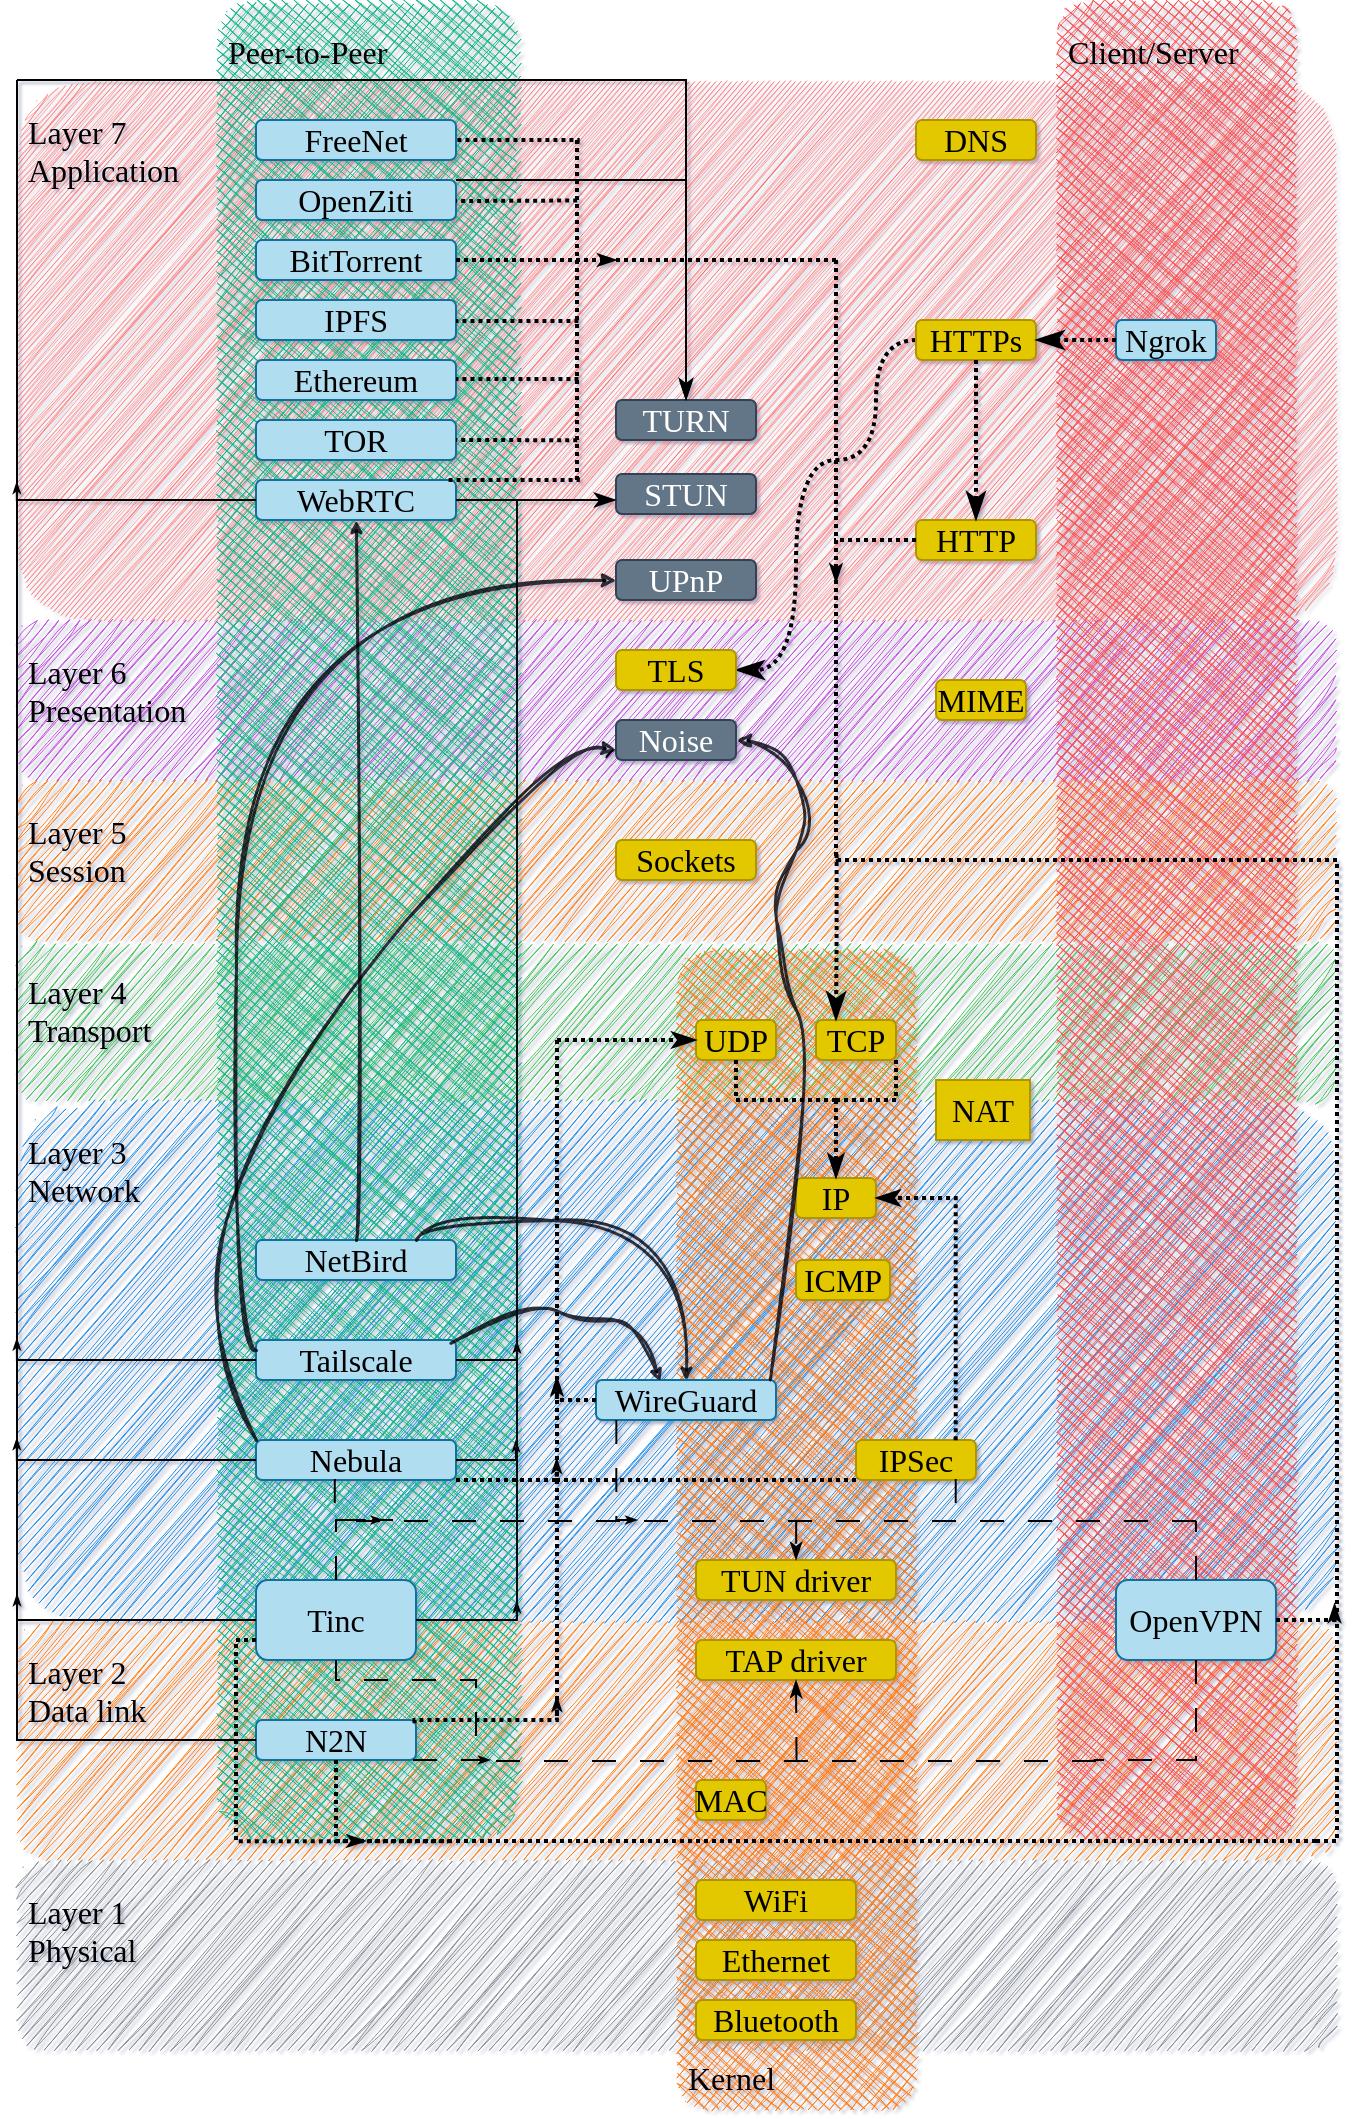 <mxfile version="21.1.2" type="device">
  <diagram id="sYbn1ZRZAFL7KfqynhtD" name="Page-1">
    <mxGraphModel dx="1068" dy="676" grid="1" gridSize="10" guides="1" tooltips="1" connect="1" arrows="1" fold="1" page="1" pageScale="1" pageWidth="850" pageHeight="1100" background="none" math="1" shadow="1">
      <root>
        <mxCell id="0" />
        <mxCell id="kkHppF8huGldMjRwOPR1-213" value="OSI Layers" style="locked=1;" parent="0" />
        <UserObject label="Layer 7&lt;br style=&quot;font-size: 16px;&quot;&gt;Application" tags="L7" id="kkHppF8huGldMjRwOPR1-215">
          <mxCell style="rounded=1;whiteSpace=wrap;html=1;shadow=0;swimlaneLine=1;fillColor=#fa5252;fontColor=#000000;strokeColor=none;glass=0;fillStyle=hachure;gradientDirection=east;sketch=1;curveFitting=1;jiggle=2;align=left;verticalAlign=top;fontFamily=Virgil Web Font;fontSource=https%3A%2F%2Fvirgil.excalidraw.com%2FVirgil.woff2;movable=1;resizable=1;rotatable=1;deletable=1;editable=1;connectable=1;backgroundOutline=0;fixDash=0;metaEdit=0;fontSize=16;horizontal=1;labelPosition=center;verticalLabelPosition=middle;spacing=6;spacingTop=6;strokeWidth=0.5;comic=0;snapToPoint=0;hachureGap=-1;container=0;collapsible=0;dropTarget=0;" parent="kkHppF8huGldMjRwOPR1-213" vertex="1">
            <mxGeometry x="30" y="80" width="660" height="270" as="geometry" />
          </mxCell>
        </UserObject>
        <UserObject label="Layer 6&lt;br style=&quot;font-size: 16px;&quot;&gt;Presentation" tags="L6" id="kkHppF8huGldMjRwOPR1-216">
          <mxCell style="rounded=1;whiteSpace=wrap;html=1;shadow=0;swimlaneLine=1;fillColor=#be4bdb;fontColor=#000000;strokeColor=none;glass=0;fillStyle=hachure;gradientDirection=east;sketch=1;curveFitting=1;jiggle=2;align=left;verticalAlign=top;fontFamily=Virgil Web Font;fontSource=https%3A%2F%2Fvirgil.excalidraw.com%2FVirgil.woff2;movable=1;resizable=1;rotatable=1;deletable=1;editable=1;connectable=1;backgroundOutline=0;fixDash=0;metaEdit=0;spacingTop=6;spacing=6;fontSize=16;comic=0;snapToPoint=0;hachureGap=-1;container=0;collapsible=0;" parent="kkHppF8huGldMjRwOPR1-213" vertex="1">
            <mxGeometry x="30" y="350" width="660" height="80" as="geometry" />
          </mxCell>
        </UserObject>
        <UserObject label="Layer 5&lt;br style=&quot;font-size: 16px;&quot;&gt;Session" tags="L5" id="kkHppF8huGldMjRwOPR1-217">
          <mxCell style="rounded=1;whiteSpace=wrap;html=1;shadow=0;swimlaneLine=1;fillColor=#fd7e14;fontColor=#000000;strokeColor=none;glass=0;fillStyle=hachure;gradientDirection=east;sketch=1;curveFitting=1;jiggle=2;align=left;verticalAlign=top;fontFamily=Virgil Web Font;fontSource=https%3A%2F%2Fvirgil.excalidraw.com%2FVirgil.woff2;movable=1;resizable=1;rotatable=1;deletable=1;editable=1;connectable=1;backgroundOutline=0;fixDash=0;metaEdit=0;fontSize=16;spacing=6;spacingTop=6;comic=0;snapToPoint=0;hachureGap=-1;container=0;collapsible=0;" parent="kkHppF8huGldMjRwOPR1-213" vertex="1">
            <mxGeometry x="30" y="430" width="660" height="80" as="geometry" />
          </mxCell>
        </UserObject>
        <UserObject label="Layer 4&lt;br style=&quot;font-size: 16px;&quot;&gt;Transport" tags="L4" id="kkHppF8huGldMjRwOPR1-218">
          <mxCell style="rounded=1;whiteSpace=wrap;html=1;shadow=0;swimlaneLine=1;fillColor=#40c057;fontColor=#000000;strokeColor=none;glass=0;fillStyle=hachure;gradientDirection=east;sketch=1;curveFitting=1;jiggle=2;align=left;verticalAlign=top;fontFamily=Virgil Web Font;fontSource=https%3A%2F%2Fvirgil.excalidraw.com%2FVirgil.woff2;movable=1;resizable=1;rotatable=1;deletable=1;editable=1;connectable=1;backgroundOutline=0;fixDash=0;metaEdit=0;fontSize=16;spacing=6;spacingTop=6;comic=0;snapToPoint=0;hachureGap=-1;container=0;collapsible=0;" parent="kkHppF8huGldMjRwOPR1-213" vertex="1">
            <mxGeometry x="30" y="510" width="660" height="80" as="geometry" />
          </mxCell>
        </UserObject>
        <UserObject label="Layer 3&lt;br style=&quot;font-size: 16px;&quot;&gt;Network" tags="L3" id="kkHppF8huGldMjRwOPR1-219">
          <mxCell style="rounded=1;whiteSpace=wrap;html=1;shadow=0;swimlaneLine=1;fillColor=#228be6;fontColor=#000000;strokeColor=none;glass=0;fillStyle=hachure;gradientDirection=east;sketch=1;curveFitting=1;jiggle=2;align=left;verticalAlign=top;fontFamily=Virgil Web Font;fontSource=https%3A%2F%2Fvirgil.excalidraw.com%2FVirgil.woff2;movable=1;resizable=1;rotatable=1;deletable=1;editable=1;connectable=1;backgroundOutline=0;fixDash=0;metaEdit=0;fontSize=16;spacing=6;spacingTop=6;comic=0;snapToPoint=0;hachureGap=-1;container=0;collapsible=0;dropTarget=0;perimeter=centerPerimeter;portConstraint=west;portConstraintRotation=1;" parent="kkHppF8huGldMjRwOPR1-213" vertex="1">
            <mxGeometry x="30" y="590" width="660" height="260" as="geometry" />
          </mxCell>
        </UserObject>
        <UserObject label="Layer 2&lt;br style=&quot;font-size: 16px;&quot;&gt;Data link" tags="L2" id="kkHppF8huGldMjRwOPR1-220">
          <mxCell style="rounded=1;whiteSpace=wrap;html=1;shadow=0;swimlaneLine=1;fillColor=#fd7e14;fontColor=#000000;strokeColor=none;glass=0;fillStyle=hachure;gradientDirection=east;sketch=1;curveFitting=1;jiggle=2;align=left;verticalAlign=top;fontFamily=Virgil Web Font;fontSource=https%3A%2F%2Fvirgil.excalidraw.com%2FVirgil.woff2;movable=1;resizable=1;rotatable=1;deletable=1;editable=1;connectable=1;backgroundOutline=0;fixDash=0;metaEdit=0;fontSize=16;spacing=6;spacingTop=6;comic=0;snapToPoint=0;hachureGap=-1;dropTarget=1;container=1;collapsible=0;" parent="kkHppF8huGldMjRwOPR1-213" vertex="1">
            <mxGeometry x="30" y="850" width="660" height="120" as="geometry" />
          </mxCell>
        </UserObject>
        <UserObject label="Layer 1&lt;br style=&quot;font-size: 16px;&quot;&gt;Physical" tags="L1" id="kkHppF8huGldMjRwOPR1-221">
          <mxCell style="rounded=1;whiteSpace=wrap;html=1;shadow=0;swimlaneLine=1;fillColor=#868e96;fontColor=#000000;strokeColor=none;glass=0;fillStyle=hachure;gradientDirection=east;sketch=1;curveFitting=1;jiggle=2;align=left;verticalAlign=top;fontFamily=Virgil Web Font;fontSource=https%3A%2F%2Fvirgil.excalidraw.com%2FVirgil.woff2;movable=1;resizable=1;rotatable=1;deletable=1;editable=1;connectable=1;backgroundOutline=0;fixDash=0;metaEdit=0;locked=0;fontSize=16;spacing=6;spacingTop=6;comic=0;snapToPoint=0;hachureGap=-1;container=1;collapsible=0;" parent="kkHppF8huGldMjRwOPR1-213" vertex="1">
            <mxGeometry x="30" y="970" width="660" height="95" as="geometry" />
          </mxCell>
        </UserObject>
        <mxCell id="0DT0_v1nohCV5AMjKD_y-156" value="Types" style="locked=1;" parent="0" />
        <UserObject label="Kernel" tags="Kernel" id="0DT0_v1nohCV5AMjKD_y-159">
          <mxCell style="rounded=1;whiteSpace=wrap;html=1;shadow=0;swimlaneLine=1;fillColor=#fd7e14;fontColor=#000000;strokeColor=none;glass=0;fillStyle=cross-hatch;gradientDirection=east;sketch=1;curveFitting=1;jiggle=2;align=left;verticalAlign=bottom;fontFamily=Virgil Web Font;fontSource=https%3A%2F%2Fvirgil.excalidraw.com%2FVirgil.woff2;movable=1;resizable=1;rotatable=1;deletable=1;editable=1;locked=0;connectable=1;backgroundOutline=0;fixDash=0;metaEdit=0;fontSize=16;spacing=6;spacingTop=6;" parent="0DT0_v1nohCV5AMjKD_y-156" vertex="1">
            <mxGeometry x="360" y="515" width="120" height="580" as="geometry" />
          </mxCell>
        </UserObject>
        <UserObject label="Peer-to-Peer" tags="P2P" id="0DT0_v1nohCV5AMjKD_y-157">
          <mxCell style="rounded=1;whiteSpace=wrap;html=1;shadow=0;swimlaneLine=1;fillColor=#12b886;fontColor=#000000;strokeColor=none;glass=0;fillStyle=cross-hatch;gradientDirection=east;sketch=1;curveFitting=1;jiggle=2;align=left;verticalAlign=top;fontFamily=Virgil Web Font;fontSource=https%3A%2F%2Fvirgil.excalidraw.com%2FVirgil.woff2;movable=1;resizable=1;rotatable=1;deletable=1;editable=1;locked=0;connectable=1;backgroundOutline=0;fixDash=0;metaEdit=0;fontSize=16;spacing=6;spacingTop=6;" parent="0DT0_v1nohCV5AMjKD_y-156" vertex="1">
            <mxGeometry x="130" y="40" width="150" height="920" as="geometry" />
          </mxCell>
        </UserObject>
        <UserObject label="Client/Server" tags="S/C" id="0DT0_v1nohCV5AMjKD_y-158">
          <mxCell style="rounded=1;whiteSpace=wrap;html=1;shadow=0;swimlaneLine=1;fillColor=#fa5252;fontColor=#000000;strokeColor=none;glass=0;fillStyle=cross-hatch;gradientDirection=east;sketch=1;curveFitting=1;jiggle=2;align=left;verticalAlign=top;fontFamily=Virgil Web Font;fontSource=https%3A%2F%2Fvirgil.excalidraw.com%2FVirgil.woff2;movable=1;resizable=1;rotatable=1;deletable=1;editable=1;locked=0;connectable=1;backgroundOutline=0;fixDash=0;metaEdit=0;fontSize=16;spacing=6;spacingTop=6;" parent="0DT0_v1nohCV5AMjKD_y-156" vertex="1">
            <mxGeometry x="550" y="40" width="120" height="920" as="geometry" />
          </mxCell>
        </UserObject>
        <mxCell id="Qks2v-0PU1l6P2YZWFu--95" value="Protocols" parent="0" />
        <UserObject label="Noise" tags="L6" id="69">
          <mxCell style="rounded=1;whiteSpace=wrap;html=1;fillColor=#647687;fontColor=#ffffff;strokeColor=#314354;fontFamily=Virgil Web Font;fontSource=https%3A%2F%2Fvirgil.excalidraw.com%2FVirgil.woff2;movable=1;resizable=1;rotatable=1;deletable=1;editable=1;connectable=1;backgroundOutline=0;container=0;fixDash=0;metaEdit=0;fontSize=16;" parent="Qks2v-0PU1l6P2YZWFu--95" vertex="1">
            <mxGeometry x="330" y="400" width="60" height="20" as="geometry" />
          </mxCell>
        </UserObject>
        <UserObject label="UPnP" tags="L7" id="62">
          <mxCell style="rounded=1;whiteSpace=wrap;html=1;fillColor=#647687;fontColor=#ffffff;strokeColor=#314354;fontFamily=Virgil Web Font;fontSource=https%3A%2F%2Fvirgil.excalidraw.com%2FVirgil.woff2;movable=1;resizable=1;rotatable=1;deletable=1;editable=1;connectable=1;backgroundOutline=0;container=0;fixDash=0;metaEdit=0;fontSize=16;" parent="Qks2v-0PU1l6P2YZWFu--95" vertex="1">
            <mxGeometry x="330" y="320" width="70" height="20" as="geometry" />
          </mxCell>
        </UserObject>
        <UserObject label="STUN" tags="L7" id="61">
          <mxCell style="rounded=1;whiteSpace=wrap;html=1;fillColor=#647687;fontColor=#ffffff;strokeColor=#314354;fontFamily=Virgil Web Font;fontSource=https%3A%2F%2Fvirgil.excalidraw.com%2FVirgil.woff2;movable=1;resizable=1;rotatable=1;deletable=1;editable=1;connectable=1;backgroundOutline=0;container=0;fixDash=0;metaEdit=0;fontSize=16;" parent="Qks2v-0PU1l6P2YZWFu--95" vertex="1">
            <mxGeometry x="330" y="277" width="70" height="20" as="geometry" />
          </mxCell>
        </UserObject>
        <UserObject label="TURN" tags="L7" id="60">
          <mxCell style="rounded=1;whiteSpace=wrap;html=1;fillColor=#647687;fontColor=#ffffff;strokeColor=#314354;fontFamily=Virgil Web Font;fontSource=https%3A%2F%2Fvirgil.excalidraw.com%2FVirgil.woff2;movable=1;resizable=1;rotatable=1;deletable=1;editable=1;connectable=1;backgroundOutline=0;container=0;fixDash=0;metaEdit=0;fontSize=16;portConstraint=east;snapToPoint=0;" parent="Qks2v-0PU1l6P2YZWFu--95" vertex="1">
            <mxGeometry x="330" y="240" width="70" height="20" as="geometry" />
          </mxCell>
        </UserObject>
        <UserObject label="" tags="Wires" id="Qks2v-0PU1l6P2YZWFu--136">
          <mxCell style="line;strokeWidth=1;direction=west;html=1;shadow=0;labelBackgroundColor=default;fillColor=none;gradientColor=none;fontSize=16;fontColor=default;align=center;strokeColor=default;dashed=1;endArrow=none;fontFamily=Architects Daughter;verticalAlign=middle;rounded=0;hachureGap=4;fontSource=https%3A%2F%2Ffonts.googleapis.com%2Fcss%3Ffamily%3DArchitects%2BDaughter;endFill=1;dashPattern=12 12;comic=0;startFill=1;arcSize=0;rotatable=1;" parent="Qks2v-0PU1l6P2YZWFu--95" vertex="1">
            <mxGeometry x="260" y="920" width="310" height="1" as="geometry" />
          </mxCell>
        </UserObject>
        <UserObject label="" tags="DOT" id="Qks2v-0PU1l6P2YZWFu--137">
          <mxCell style="line;strokeWidth=2;direction=south;html=1;shadow=0;labelBackgroundColor=default;fillColor=none;gradientColor=none;fontSize=16;fontColor=default;align=center;strokeColor=default;dashed=1;fontFamily=Architects Daughter;verticalAlign=middle;hachureGap=4;fontSource=https%3A%2F%2Ffonts.googleapis.com%2Fcss%3Ffamily%3DArchitects%2BDaughter;endArrow=none;rounded=0;dashPattern=1 1;endFill=1;startFill=1;arcSize=0;" parent="Qks2v-0PU1l6P2YZWFu--95" vertex="1">
            <mxGeometry x="300" y="560" width="1" height="340" as="geometry" />
          </mxCell>
        </UserObject>
        <mxCell id="Qks2v-0PU1l6P2YZWFu--94" value="TCP/IP" parent="0" />
        <UserObject label="Bluetooth" tags="Kernel L1" id="75">
          <mxCell style="rounded=1;whiteSpace=wrap;html=1;fillColor=#e3c800;fontFamily=Virgil Web Font;fontSource=https%3A%2F%2Fvirgil.excalidraw.com%2FVirgil.woff2;strokeColor=#B09500;fontColor=#000000;movable=1;resizable=1;rotatable=1;deletable=1;editable=1;connectable=1;backgroundOutline=0;container=0;fixDash=0;metaEdit=0;fontSize=16;" parent="Qks2v-0PU1l6P2YZWFu--94" vertex="1">
            <mxGeometry x="370" y="1040" width="80" height="20" as="geometry" />
          </mxCell>
        </UserObject>
        <UserObject label="Ethernet" tags="Kernel L1" id="74">
          <mxCell style="rounded=1;whiteSpace=wrap;html=1;fillColor=#e3c800;fontFamily=Virgil Web Font;fontSource=https%3A%2F%2Fvirgil.excalidraw.com%2FVirgil.woff2;strokeColor=#B09500;fontColor=#000000;movable=1;resizable=1;rotatable=1;deletable=1;editable=1;connectable=1;backgroundOutline=0;container=0;fixDash=0;metaEdit=0;fontSize=16;" parent="Qks2v-0PU1l6P2YZWFu--94" vertex="1">
            <mxGeometry x="370" y="1010" width="80" height="20" as="geometry" />
          </mxCell>
        </UserObject>
        <UserObject label="WiFi" tags="Kernel L1" id="73">
          <mxCell style="rounded=1;whiteSpace=wrap;html=1;fillColor=#e3c800;fontFamily=Virgil Web Font;fontSource=https%3A%2F%2Fvirgil.excalidraw.com%2FVirgil.woff2;strokeColor=#B09500;fontColor=#000000;movable=1;resizable=1;rotatable=1;deletable=1;editable=1;connectable=1;backgroundOutline=0;container=0;fixDash=0;metaEdit=0;fontSize=16;" parent="Qks2v-0PU1l6P2YZWFu--94" vertex="1">
            <mxGeometry x="370" y="980" width="80" height="20" as="geometry" />
          </mxCell>
        </UserObject>
        <UserObject label="MAC" tags="Kernel L2" id="72">
          <mxCell style="rounded=1;whiteSpace=wrap;html=1;fillColor=#e3c800;fontFamily=Virgil Web Font;fontSource=https%3A%2F%2Fvirgil.excalidraw.com%2FVirgil.woff2;strokeColor=#B09500;fontColor=#000000;movable=1;resizable=1;rotatable=1;deletable=1;editable=1;connectable=1;backgroundOutline=0;container=0;fixDash=0;metaEdit=0;fontSize=16;" parent="Qks2v-0PU1l6P2YZWFu--94" vertex="1">
            <mxGeometry x="370" y="930" width="35" height="20" as="geometry" />
          </mxCell>
        </UserObject>
        <UserObject label="TAP driver" tags="L2 Kernel" id="51">
          <mxCell style="rounded=1;whiteSpace=wrap;html=1;fillColor=#e3c800;fontFamily=Virgil Web Font;fontSource=https%3A%2F%2Fvirgil.excalidraw.com%2FVirgil.woff2;strokeColor=#B09500;fontColor=#000000;movable=1;resizable=1;rotatable=1;deletable=1;editable=1;connectable=1;backgroundOutline=0;container=0;fixDash=0;metaEdit=0;fontSize=16;" parent="Qks2v-0PU1l6P2YZWFu--94" vertex="1">
            <mxGeometry x="370" y="860" width="100" height="20" as="geometry" />
          </mxCell>
        </UserObject>
        <UserObject label="TUN driver" tags="Kernel L3" id="50">
          <mxCell style="rounded=1;whiteSpace=wrap;html=1;fillColor=#e3c800;fontFamily=Virgil Web Font;fontSource=https%3A%2F%2Fvirgil.excalidraw.com%2FVirgil.woff2;strokeColor=#B09500;fontColor=#000000;movable=1;resizable=1;rotatable=1;deletable=1;editable=1;connectable=1;backgroundOutline=0;container=0;fixDash=0;metaEdit=0;fontSize=16;" parent="Qks2v-0PU1l6P2YZWFu--94" vertex="1">
            <mxGeometry x="370" y="820" width="100" height="20" as="geometry" />
          </mxCell>
        </UserObject>
        <UserObject label="IPSec" tags="Kernel L3" id="49">
          <mxCell style="rounded=1;whiteSpace=wrap;html=1;fillColor=#e3c800;fontFamily=Virgil Web Font;fontSource=https%3A%2F%2Fvirgil.excalidraw.com%2FVirgil.woff2;strokeColor=#B09500;fontColor=#000000;movable=1;resizable=1;rotatable=1;deletable=1;editable=1;connectable=1;backgroundOutline=0;container=0;fixDash=0;metaEdit=0;fontSize=16;" parent="Qks2v-0PU1l6P2YZWFu--94" vertex="1">
            <mxGeometry x="450" y="760" width="60" height="20" as="geometry" />
          </mxCell>
        </UserObject>
        <UserObject label="ICMP" tags="L3 Kernel" id="46">
          <mxCell style="rounded=1;whiteSpace=wrap;html=1;fillColor=#e3c800;fontFamily=Virgil Web Font;fontSource=https%3A%2F%2Fvirgil.excalidraw.com%2FVirgil.woff2;strokeColor=#B09500;fontColor=#000000;movable=1;resizable=1;rotatable=1;deletable=1;editable=1;connectable=1;backgroundOutline=0;container=0;fixDash=0;metaEdit=0;fontSize=16;" parent="Qks2v-0PU1l6P2YZWFu--94" vertex="1">
            <mxGeometry x="420" y="670" width="47" height="20" as="geometry" />
          </mxCell>
        </UserObject>
        <UserObject label="IP" tags="L3 Kernel" id="45">
          <mxCell style="rounded=1;whiteSpace=wrap;html=1;fillColor=#e3c800;fontFamily=Virgil Web Font;fontSource=https%3A%2F%2Fvirgil.excalidraw.com%2FVirgil.woff2;strokeColor=#B09500;fontColor=#000000;movable=1;resizable=1;rotatable=1;deletable=1;editable=1;connectable=1;backgroundOutline=0;container=0;fixDash=0;metaEdit=0;fontSize=16;" parent="Qks2v-0PU1l6P2YZWFu--94" vertex="1">
            <mxGeometry x="420" y="629" width="40" height="20" as="geometry" />
          </mxCell>
        </UserObject>
        <UserObject label="TCP" tags="L4 Kernel" id="44">
          <mxCell style="rounded=1;whiteSpace=wrap;html=1;fillColor=#e3c800;fontFamily=Virgil Web Font;fontSource=https%3A%2F%2Fvirgil.excalidraw.com%2FVirgil.woff2;strokeColor=#B09500;fontColor=#000000;movable=1;resizable=1;rotatable=1;deletable=1;editable=1;connectable=1;backgroundOutline=0;container=0;fixDash=0;metaEdit=0;fontSize=16;" parent="Qks2v-0PU1l6P2YZWFu--94" vertex="1">
            <mxGeometry x="430" y="550" width="40" height="20" as="geometry" />
          </mxCell>
        </UserObject>
        <UserObject label="NAT" tags="L4 L3" id="70">
          <mxCell style="rounded=1;whiteSpace=wrap;html=1;fillColor=#e3c800;fontFamily=Virgil Web Font;fontSource=https%3A%2F%2Fvirgil.excalidraw.com%2FVirgil.woff2;strokeColor=#B09500;fontColor=#000000;arcSize=0;movable=1;resizable=1;rotatable=1;deletable=1;editable=1;connectable=1;backgroundOutline=0;container=0;fixDash=0;metaEdit=0;fontSize=16;" parent="Qks2v-0PU1l6P2YZWFu--94" vertex="1">
            <mxGeometry x="490" y="580" width="47" height="30" as="geometry" />
          </mxCell>
        </UserObject>
        <UserObject label="UDP" tags="L4 Kernel" id="43">
          <mxCell style="rounded=1;whiteSpace=wrap;html=1;fillColor=#e3c800;fontFamily=Virgil Web Font;fontSource=https%3A%2F%2Fvirgil.excalidraw.com%2FVirgil.woff2;strokeColor=#B09500;fontColor=#000000;movable=1;resizable=1;rotatable=1;deletable=1;editable=1;connectable=1;backgroundOutline=0;container=0;fixDash=0;metaEdit=0;fontSize=16;" parent="Qks2v-0PU1l6P2YZWFu--94" vertex="1">
            <mxGeometry x="370" y="550" width="40" height="20" as="geometry" />
          </mxCell>
        </UserObject>
        <UserObject label="HTTP" tags="L7" id="65">
          <mxCell style="rounded=1;whiteSpace=wrap;html=1;fillColor=#e3c800;fontFamily=Virgil Web Font;fontSource=https%3A%2F%2Fvirgil.excalidraw.com%2FVirgil.woff2;strokeColor=#B09500;fontColor=#000000;movable=1;resizable=1;rotatable=1;deletable=1;editable=1;connectable=1;backgroundOutline=0;container=0;fixDash=0;metaEdit=0;fontSize=16;" parent="Qks2v-0PU1l6P2YZWFu--94" vertex="1">
            <mxGeometry x="480" y="300" width="60" height="20" as="geometry" />
          </mxCell>
        </UserObject>
        <UserObject label="" tags="DOT" id="P8y_Ckll9Wc9_24YeqWu-162">
          <mxCell style="edgeStyle=orthogonalEdgeStyle;curved=1;rounded=0;orthogonalLoop=1;jettySize=auto;html=1;exitX=0;exitY=0.5;exitDx=0;exitDy=0;entryX=1;entryY=0.5;entryDx=0;entryDy=0;fontSize=16;startSize=8;endSize=8;endArrow=classicThin;fontFamily=Architects Daughter;hachureGap=4;dashed=1;dashPattern=1 1;fontSource=https%3A%2F%2Ffonts.googleapis.com%2Fcss%3Ffamily%3DArchitects%2BDaughter;endFill=1;strokeWidth=2;startFill=1;arcSize=0;" edge="1" parent="Qks2v-0PU1l6P2YZWFu--94" source="64" target="68">
            <mxGeometry relative="1" as="geometry">
              <Array as="points">
                <mxPoint x="460" y="210" />
                <mxPoint x="460" y="270" />
                <mxPoint x="420" y="270" />
                <mxPoint x="420" y="375" />
              </Array>
            </mxGeometry>
          </mxCell>
        </UserObject>
        <UserObject label="HTTPs" tags="L7" id="64">
          <mxCell style="rounded=1;whiteSpace=wrap;html=1;fillColor=#e3c800;fontFamily=Virgil Web Font;fontSource=https%3A%2F%2Fvirgil.excalidraw.com%2FVirgil.woff2;strokeColor=#B09500;fontColor=#000000;movable=1;resizable=1;rotatable=1;deletable=1;editable=1;connectable=1;backgroundOutline=0;container=0;fixDash=0;metaEdit=0;fontSize=16;" parent="Qks2v-0PU1l6P2YZWFu--94" vertex="1">
            <mxGeometry x="480" y="200" width="60" height="20" as="geometry" />
          </mxCell>
        </UserObject>
        <UserObject label="DNS" tags="L7" id="63">
          <mxCell style="rounded=1;whiteSpace=wrap;html=1;fillColor=#e3c800;fontFamily=Virgil Web Font;fontSource=https%3A%2F%2Fvirgil.excalidraw.com%2FVirgil.woff2;strokeColor=#B09500;fontColor=#000000;movable=1;resizable=1;rotatable=1;deletable=1;editable=1;connectable=1;backgroundOutline=0;container=0;fixDash=0;metaEdit=0;fontSize=16;" parent="Qks2v-0PU1l6P2YZWFu--94" vertex="1">
            <mxGeometry x="480" y="100" width="60" height="20" as="geometry" />
          </mxCell>
        </UserObject>
        <UserObject label="TLS" tags="L6" id="68">
          <mxCell style="rounded=1;whiteSpace=wrap;html=1;fillColor=#e3c800;fontFamily=Virgil Web Font;fontSource=https%3A%2F%2Fvirgil.excalidraw.com%2FVirgil.woff2;strokeColor=#B09500;fontColor=#000000;movable=1;resizable=1;rotatable=1;deletable=1;editable=1;connectable=1;backgroundOutline=0;container=0;fixDash=0;metaEdit=0;fontSize=16;" parent="Qks2v-0PU1l6P2YZWFu--94" vertex="1">
            <mxGeometry x="330" y="365" width="60" height="20" as="geometry" />
          </mxCell>
        </UserObject>
        <UserObject label="MIME" tags="L6" id="66">
          <mxCell style="rounded=1;whiteSpace=wrap;html=1;fillColor=#e3c800;fontFamily=Virgil Web Font;fontSource=https%3A%2F%2Fvirgil.excalidraw.com%2FVirgil.woff2;strokeColor=#B09500;fontColor=#000000;movable=1;resizable=1;rotatable=1;deletable=1;editable=1;connectable=1;backgroundOutline=0;container=0;fixDash=0;metaEdit=0;fontSize=16;" parent="Qks2v-0PU1l6P2YZWFu--94" vertex="1">
            <mxGeometry x="490" y="380" width="45" height="20" as="geometry" />
          </mxCell>
        </UserObject>
        <mxCell id="1" value="Overlays" style="" parent="0" />
        <UserObject label="NetBird" tags="L3 P2P" id="42">
          <mxCell style="rounded=1;whiteSpace=wrap;html=1;fontFamily=Virgil Web Font;fontSource=https%3A%2F%2Fvirgil.excalidraw.com%2FVirgil.woff2;movable=1;resizable=1;rotatable=1;deletable=1;editable=1;connectable=1;backgroundOutline=0;container=0;fixDash=0;metaEdit=0;fontSize=16;expand=1;collapsible=0;dropTarget=1;fillColor=#b1ddf0;strokeColor=#10739e;" parent="1" vertex="1">
            <mxGeometry x="150" y="660" width="100" height="20" as="geometry" />
          </mxCell>
        </UserObject>
        <UserObject label="Tailscale" tags="L3 P2P" id="41">
          <mxCell style="rounded=1;whiteSpace=wrap;html=1;fontFamily=Virgil Web Font;fontSource=https%3A%2F%2Fvirgil.excalidraw.com%2FVirgil.woff2;movable=1;resizable=1;rotatable=1;deletable=1;editable=1;connectable=1;backgroundOutline=0;container=0;fixDash=0;metaEdit=0;fontSize=16;locked=0;fillColor=#b1ddf0;strokeColor=#10739e;" parent="1" vertex="1">
            <mxGeometry x="150" y="710" width="100" height="20" as="geometry" />
          </mxCell>
        </UserObject>
        <UserObject label="Nebula" tags="L3 P2P" id="40">
          <mxCell style="rounded=1;whiteSpace=wrap;html=1;fontFamily=Virgil Web Font;fontSource=https%3A%2F%2Fvirgil.excalidraw.com%2FVirgil.woff2;movable=1;resizable=1;rotatable=1;deletable=1;editable=1;connectable=1;backgroundOutline=0;container=0;fixDash=0;metaEdit=0;fontSize=16;fillColor=#b1ddf0;strokeColor=#10739e;" parent="1" vertex="1">
            <mxGeometry x="150" y="760" width="100" height="20" as="geometry" />
          </mxCell>
        </UserObject>
        <UserObject label="Tinc" tags="L2 P2P L3" id="31">
          <mxCell style="rounded=1;whiteSpace=wrap;html=1;fontFamily=Virgil Web Font;fontSource=https%3A%2F%2Fvirgil.excalidraw.com%2FVirgil.woff2;movable=1;resizable=1;rotatable=1;deletable=1;editable=1;connectable=1;backgroundOutline=0;container=0;fixDash=0;metaEdit=0;fontSize=16;expand=1;imageAspect=1;snapToPoint=1;fillColor=#b1ddf0;strokeColor=#10739e;" parent="1" vertex="1">
            <mxGeometry x="150" y="830" width="80" height="40" as="geometry" />
          </mxCell>
        </UserObject>
        <object label="OpenVPN" tags="S/C L1 L2" id="36">
          <mxCell style="rounded=1;whiteSpace=wrap;html=1;fontFamily=Virgil Web Font;fontSource=https%3A%2F%2Fvirgil.excalidraw.com%2FVirgil.woff2;movable=1;resizable=1;rotatable=1;deletable=1;editable=1;connectable=1;backgroundOutline=0;container=0;fixDash=0;metaEdit=0;fontSize=16;fillColor=#b1ddf0;strokeColor=#10739e;" parent="1" vertex="1">
            <mxGeometry x="580" y="830" width="80" height="40" as="geometry" />
          </mxCell>
        </object>
        <UserObject label="WebRTC" tags="L7 P2P" id="59">
          <mxCell style="rounded=1;whiteSpace=wrap;html=1;fontFamily=Virgil Web Font;fontSource=https%3A%2F%2Fvirgil.excalidraw.com%2FVirgil.woff2;movable=1;resizable=1;rotatable=1;deletable=1;editable=1;connectable=1;backgroundOutline=0;container=0;fixDash=0;metaEdit=0;fontSize=16;fillColor=#b1ddf0;strokeColor=#10739e;" parent="1" vertex="1">
            <mxGeometry x="150" y="280" width="100" height="20" as="geometry" />
          </mxCell>
        </UserObject>
        <UserObject label="TOR" tags="L7 P2P" id="57">
          <mxCell style="rounded=1;whiteSpace=wrap;html=1;fontFamily=Virgil Web Font;fontSource=https%3A%2F%2Fvirgil.excalidraw.com%2FVirgil.woff2;movable=1;resizable=1;rotatable=1;deletable=1;editable=1;connectable=1;backgroundOutline=0;container=0;fixDash=0;metaEdit=0;fontSize=16;fillColor=#b1ddf0;strokeColor=#10739e;" parent="1" vertex="1">
            <mxGeometry x="150" y="250" width="100" height="20" as="geometry" />
          </mxCell>
        </UserObject>
        <UserObject label="Ethereum" tags="L7 P2P" id="56">
          <mxCell style="rounded=1;whiteSpace=wrap;html=1;fontFamily=Virgil Web Font;fontSource=https%3A%2F%2Fvirgil.excalidraw.com%2FVirgil.woff2;movable=1;resizable=1;rotatable=1;deletable=1;editable=1;connectable=1;backgroundOutline=0;container=0;fixDash=0;metaEdit=0;fontSize=16;fillColor=#b1ddf0;strokeColor=#10739e;" parent="1" vertex="1">
            <mxGeometry x="150" y="220" width="100" height="20" as="geometry" />
          </mxCell>
        </UserObject>
        <UserObject label="IPFS" tags="L7 P2P" id="55">
          <mxCell style="rounded=1;whiteSpace=wrap;html=1;fontFamily=Virgil Web Font;fontSource=https%3A%2F%2Fvirgil.excalidraw.com%2FVirgil.woff2;movable=1;resizable=1;rotatable=1;deletable=1;editable=1;connectable=1;backgroundOutline=0;container=0;fixDash=0;metaEdit=0;fontSize=16;fillColor=#b1ddf0;strokeColor=#10739e;" parent="1" vertex="1">
            <mxGeometry x="150" y="190" width="100" height="20" as="geometry" />
          </mxCell>
        </UserObject>
        <UserObject label="BitTorrent" tags="L7 P2P" id="54">
          <mxCell style="rounded=1;whiteSpace=wrap;html=1;fontFamily=Virgil Web Font;fontSource=https%3A%2F%2Fvirgil.excalidraw.com%2FVirgil.woff2;movable=1;resizable=1;rotatable=1;deletable=1;editable=1;connectable=1;backgroundOutline=0;container=0;fixDash=0;metaEdit=0;fontSize=16;fillColor=#b1ddf0;strokeColor=#10739e;" parent="1" vertex="1">
            <mxGeometry x="150" y="160" width="100" height="20" as="geometry" />
          </mxCell>
        </UserObject>
        <UserObject label="OpenZiti" tags="L7 P2P" id="53">
          <mxCell style="rounded=1;whiteSpace=wrap;html=1;fontFamily=Virgil Web Font;fontSource=https%3A%2F%2Fvirgil.excalidraw.com%2FVirgil.woff2;movable=1;resizable=1;rotatable=1;deletable=1;editable=1;connectable=1;backgroundOutline=0;container=0;fixDash=0;metaEdit=0;fontSize=16;fillColor=#b1ddf0;strokeColor=#10739e;" parent="1" vertex="1">
            <mxGeometry x="150" y="130" width="100" height="20" as="geometry" />
          </mxCell>
        </UserObject>
        <UserObject label="FreeNet" tags="L7 P2P" id="52">
          <mxCell style="rounded=1;whiteSpace=wrap;html=1;fontFamily=Virgil Web Font;fontSource=https%3A%2F%2Fvirgil.excalidraw.com%2FVirgil.woff2;movable=1;resizable=1;rotatable=1;deletable=1;editable=1;connectable=1;backgroundOutline=0;container=0;fixDash=0;metaEdit=0;fontSize=16;fillColor=#b1ddf0;strokeColor=#10739e;" parent="1" vertex="1">
            <mxGeometry x="150" y="100" width="100" height="20" as="geometry" />
          </mxCell>
        </UserObject>
        <UserObject label="Ngrok" tags="L7 S/C" id="67">
          <mxCell style="rounded=1;whiteSpace=wrap;html=1;fontFamily=Virgil Web Font;fontSource=https%3A%2F%2Fvirgil.excalidraw.com%2FVirgil.woff2;movable=1;resizable=1;rotatable=1;deletable=1;editable=1;connectable=1;backgroundOutline=0;container=0;fixDash=0;metaEdit=0;fontSize=16;fillColor=#b1ddf0;strokeColor=#10739e;" parent="1" vertex="1">
            <mxGeometry x="580" y="200" width="50" height="20" as="geometry" />
          </mxCell>
        </UserObject>
        <object label="WireGuard" tags="Kernel L3" id="38">
          <mxCell style="rounded=1;whiteSpace=wrap;fontFamily=Virgil Web Font;fontSource=https%3A%2F%2Fvirgil.excalidraw.com%2FVirgil.woff2;movable=1;resizable=1;rotatable=1;deletable=1;editable=1;connectable=1;backgroundOutline=0;container=0;fixDash=0;metaEdit=0;fontSize=16;portConstraintRotation=0;dropTarget=0;autosize=1;glass=0;labelBorderColor=none;labelBackgroundColor=none;html=1;fillColor=#b1ddf0;strokeColor=#10739e;" parent="1" vertex="1">
            <mxGeometry x="320" y="730" width="90" height="20" as="geometry" />
          </mxCell>
        </object>
        <UserObject label="N2N" tags="L2 P2P" id="33">
          <mxCell style="rounded=1;whiteSpace=wrap;html=1;fontFamily=Virgil Web Font;fontSource=https%3A%2F%2Fvirgil.excalidraw.com%2FVirgil.woff2;movable=1;resizable=1;rotatable=1;deletable=1;editable=1;connectable=1;backgroundOutline=0;container=0;fixDash=0;metaEdit=0;fontSize=16;fillColor=#b1ddf0;strokeColor=#10739e;" parent="1" vertex="1">
            <mxGeometry x="150" y="900" width="80" height="20" as="geometry" />
          </mxCell>
        </UserObject>
        <mxCell id="P8y_Ckll9Wc9_24YeqWu-90" value="Wires" parent="0" />
        <UserObject label="" tags="Wires" id="P8y_Ckll9Wc9_24YeqWu-91">
          <mxCell style="line;strokeWidth=1;direction=south;html=1;shadow=0;labelBackgroundColor=none;fillColor=none;gradientColor=none;fontSize=12;fontColor=#4277BB;align=right;strokeColor=default;hachureGap=4;fontFamily=Architects Daughter;fontSource=https%3A%2F%2Ffonts.googleapis.com%2Fcss%3Ffamily%3DArchitects%2BDaughter;allowArrows=1;snapToPoint=0;autosize=0;fixedWidth=1;resizeWidth=0;resizeHeight=0;treeFolding=0;treeMoving=0;pointerEvents=1;perimeter=backbonePerimeter;portConstraint=none;rotation=0;expand=0;portConstraintRotation=0;points=[[0,0.5,0,0,0],[0.25,0.5,0,0,0],[0.75,0.5,0,0,0],[1,0.5,0,0,0]];recursiveResize=0;rotatable=0;" vertex="1" parent="P8y_Ckll9Wc9_24YeqWu-90">
            <mxGeometry x="30" y="80" width="1" height="830" as="geometry">
              <mxPoint x="50" y="50" as="offset" />
            </mxGeometry>
          </mxCell>
        </UserObject>
        <UserObject label="Sockets" tags="L6" id="P8y_Ckll9Wc9_24YeqWu-119">
          <mxCell style="rounded=1;whiteSpace=wrap;html=1;fillColor=#e3c800;fontFamily=Virgil Web Font;fontSource=https%3A%2F%2Fvirgil.excalidraw.com%2FVirgil.woff2;strokeColor=#B09500;fontColor=#000000;movable=1;resizable=1;rotatable=1;deletable=1;editable=1;connectable=1;backgroundOutline=0;container=0;fixDash=0;metaEdit=0;fontSize=16;" vertex="1" parent="P8y_Ckll9Wc9_24YeqWu-90">
            <mxGeometry x="330" y="460" width="70" height="20" as="geometry" />
          </mxCell>
        </UserObject>
        <UserObject label="" tags="DOT" id="P8y_Ckll9Wc9_24YeqWu-125">
          <mxCell style="line;strokeWidth=2;direction=west;html=1;shadow=0;labelBackgroundColor=default;fillColor=none;gradientColor=none;fontSize=16;fontColor=default;align=center;strokeColor=default;hachureGap=4;fontFamily=Architects Daughter;fontSource=https%3A%2F%2Ffonts.googleapis.com%2Fcss%3Ffamily%3DArchitects%2BDaughter;allowArrows=1;snapToPoint=0;autosize=0;fixedWidth=1;resizeWidth=0;resizeHeight=0;treeFolding=0;treeMoving=0;pointerEvents=1;perimeter=backbonePerimeter;portConstraint=none;rotation=0;expand=0;portConstraintRotation=0;points=[[0,0.5,0,0,0],[0.25,0.5,0,0,0],[0.75,0.5,0,0,0],[1,0.5,0,0,0]];recursiveResize=0;rotatable=0;endArrow=none;verticalAlign=middle;rounded=0;dashed=1;dashPattern=1 1;endFill=1;startFill=1;arcSize=0;" vertex="1" parent="P8y_Ckll9Wc9_24YeqWu-90">
            <mxGeometry x="190" y="960" width="490" height="1" as="geometry">
              <mxPoint x="50" y="50" as="offset" />
            </mxGeometry>
          </mxCell>
        </UserObject>
        <UserObject label="" tags="DOT" id="P8y_Ckll9Wc9_24YeqWu-130">
          <mxCell style="line;strokeWidth=2;direction=north;html=1;shadow=0;labelBackgroundColor=default;fillColor=none;gradientColor=none;fontSize=16;fontColor=default;align=center;strokeColor=default;hachureGap=4;fontFamily=Architects Daughter;fontSource=https%3A%2F%2Ffonts.googleapis.com%2Fcss%3Ffamily%3DArchitects%2BDaughter;allowArrows=1;snapToPoint=0;autosize=0;fixedWidth=1;resizeWidth=0;resizeHeight=0;treeFolding=0;treeMoving=0;pointerEvents=1;perimeter=backbonePerimeter;portConstraint=none;rotation=0;expand=0;portConstraintRotation=0;points=[[0,0.5,0,0,0],[0.25,0.5,0,0,0],[0.75,0.5,0,0,0],[1,0.5,0,0,0]];recursiveResize=0;rotatable=0;endArrow=none;verticalAlign=middle;rounded=0;dashed=1;dashPattern=1 1;endFill=1;startFill=1;arcSize=0;" vertex="1" parent="P8y_Ckll9Wc9_24YeqWu-90">
            <mxGeometry x="690" y="530" width="1" height="400" as="geometry">
              <mxPoint x="50" y="50" as="offset" />
            </mxGeometry>
          </mxCell>
        </UserObject>
        <UserObject label="" tags="Wires" id="P8y_Ckll9Wc9_24YeqWu-145">
          <mxCell style="line;strokeWidth=1;direction=west;html=1;shadow=0;labelBackgroundColor=default;fillColor=none;gradientColor=none;fontSize=16;fontColor=default;align=center;strokeColor=default;dashed=1;endArrow=none;fontFamily=Architects Daughter;verticalAlign=middle;rounded=0;hachureGap=4;fontSource=https%3A%2F%2Ffonts.googleapis.com%2Fcss%3Ffamily%3DArchitects%2BDaughter;endFill=1;dashPattern=12 12;comic=0;startFill=1;arcSize=0;rotatable=1;" vertex="1" parent="P8y_Ckll9Wc9_24YeqWu-90">
            <mxGeometry x="200" y="800" width="420" height="1" as="geometry" />
          </mxCell>
        </UserObject>
        <mxCell id="P8y_Ckll9Wc9_24YeqWu-160" value="" style="shape=waypoint;sketch=0;fillStyle=solid;size=6;pointerEvents=1;points=[];fillColor=none;resizable=0;rotatable=0;perimeter=centerPerimeter;snapToPoint=1;hachureGap=4;jiggle=2;curveFitting=1;fontFamily=Architects Daughter;fontSource=https%3A%2F%2Ffonts.googleapis.com%2Fcss%3Ffamily%3DArchitects%2BDaughter;fontSize=20;strokeColor=none;" vertex="1" parent="P8y_Ckll9Wc9_24YeqWu-90">
          <mxGeometry x="430" y="580" width="20" height="20" as="geometry" />
        </mxCell>
        <UserObject label="" tags="DOT" id="P8y_Ckll9Wc9_24YeqWu-176">
          <mxCell style="line;strokeWidth=2;direction=south;html=1;shadow=0;labelBackgroundColor=default;fillColor=none;gradientColor=none;fontSize=16;fontColor=default;align=center;strokeColor=default;hachureGap=4;fontFamily=Architects Daughter;fontSource=https%3A%2F%2Ffonts.googleapis.com%2Fcss%3Ffamily%3DArchitects%2BDaughter;allowArrows=1;snapToPoint=0;autosize=0;fixedWidth=1;resizeWidth=0;resizeHeight=0;treeFolding=0;treeMoving=0;pointerEvents=1;perimeter=backbonePerimeter;portConstraint=none;rotation=0;expand=0;portConstraintRotation=0;points=[[0,0.5,0,0,0],[0.25,0.5,0,0,0],[0.75,0.5,0,0,0],[1,0.5,0,0,0]];recursiveResize=0;rotatable=0;endArrow=none;verticalAlign=middle;rounded=0;dashed=1;dashPattern=1 1;endFill=1;startFill=1;arcSize=0;" vertex="1" parent="P8y_Ckll9Wc9_24YeqWu-90">
            <mxGeometry x="310" y="110" width="1" height="170" as="geometry">
              <mxPoint x="50" y="50" as="offset" />
            </mxGeometry>
          </mxCell>
        </UserObject>
        <mxCell id="P8y_Ckll9Wc9_24YeqWu-92" value="" style="edgeStyle=orthogonalEdgeStyle;orthogonalLoop=0;jettySize=0;html=1;hachureGap=4;fontFamily=Architects Daughter;fontSource=https%3A%2F%2Ffonts.googleapis.com%2Fcss%3Ffamily%3DArchitects%2BDaughter;fontSize=16;orthogonal=1;endArrow=none;endFill=0;targetPortConstraint=none;snapToPoint=0;arcSize=0;fixDash=0;backgroundOutline=0;ignoreEdge=0;flowAnimation=0;fillOpacity=100;sourcePortConstraint=none;anchorPointDirection=0;startFill=0;perimeterSpacing=0;strokeColor=default;rounded=0;bendable=1;exitX=1;exitY=1.003;exitDx=0;exitDy=0;exitPerimeter=0;" edge="1" parent="P8y_Ckll9Wc9_24YeqWu-90" source="P8y_Ckll9Wc9_24YeqWu-91" target="33">
          <mxGeometry width="120" relative="1" as="geometry">
            <mxPoint x="30" y="910" as="sourcePoint" />
            <mxPoint x="170" y="915" as="targetPoint" />
          </mxGeometry>
        </mxCell>
        <mxCell id="P8y_Ckll9Wc9_24YeqWu-115" style="edgeStyle=elbowEdgeStyle;rounded=0;orthogonalLoop=1;jettySize=auto;html=1;fontSize=12;startSize=8;endSize=8;endArrow=none;endFill=0;entryX=0;entryY=0.5;entryDx=0;entryDy=0;entryPerimeter=0;elbow=vertical;" edge="1" parent="P8y_Ckll9Wc9_24YeqWu-90" source="59" target="P8y_Ckll9Wc9_24YeqWu-110">
          <mxGeometry relative="1" as="geometry">
            <mxPoint x="270" y="290" as="sourcePoint" />
            <mxPoint x="280" y="291" as="targetPoint" />
            <Array as="points">
              <mxPoint x="270" y="290" />
            </Array>
          </mxGeometry>
        </mxCell>
        <mxCell id="P8y_Ckll9Wc9_24YeqWu-117" style="edgeStyle=elbowEdgeStyle;rounded=0;hachureGap=4;orthogonalLoop=1;jettySize=auto;html=1;fontFamily=Architects Daughter;fontSource=https%3A%2F%2Ffonts.googleapis.com%2Fcss%3Ffamily%3DArchitects%2BDaughter;fontSize=16;startSize=8;endSize=3;elbow=vertical;entryX=0.751;entryY=0.566;entryDx=0;entryDy=0;entryPerimeter=0;endArrow=classicThin;endFill=0;arcSize=0;startFill=0;" edge="1" parent="P8y_Ckll9Wc9_24YeqWu-90" source="41" target="P8y_Ckll9Wc9_24YeqWu-110">
          <mxGeometry relative="1" as="geometry">
            <mxPoint x="250" y="710" as="sourcePoint" />
            <mxPoint x="280" y="710" as="targetPoint" />
            <Array as="points">
              <mxPoint x="270" y="720" />
              <mxPoint x="260" y="710" />
            </Array>
          </mxGeometry>
        </mxCell>
        <mxCell id="P8y_Ckll9Wc9_24YeqWu-118" style="edgeStyle=elbowEdgeStyle;rounded=0;hachureGap=4;orthogonalLoop=1;jettySize=auto;html=1;fontFamily=Architects Daughter;fontSource=https%3A%2F%2Ffonts.googleapis.com%2Fcss%3Ffamily%3DArchitects%2BDaughter;fontSize=16;startSize=8;endSize=3;elbow=vertical;endArrow=classicThin;endFill=0;arcSize=0;startFill=0;" edge="1" parent="P8y_Ckll9Wc9_24YeqWu-90" source="40">
          <mxGeometry relative="1" as="geometry">
            <mxPoint x="250" y="770" as="sourcePoint" />
            <mxPoint x="280" y="760" as="targetPoint" />
            <Array as="points">
              <mxPoint x="270" y="770" />
              <mxPoint x="250" y="760" />
              <mxPoint x="280" y="770" />
              <mxPoint x="265" y="770" />
            </Array>
          </mxGeometry>
        </mxCell>
        <mxCell id="P8y_Ckll9Wc9_24YeqWu-120" style="edgeStyle=elbowEdgeStyle;rounded=0;hachureGap=4;orthogonalLoop=1;jettySize=auto;html=1;fontFamily=Architects Daughter;fontSource=https%3A%2F%2Ffonts.googleapis.com%2Fcss%3Ffamily%3DArchitects%2BDaughter;fontSize=16;startSize=8;endSize=3;elbow=vertical;entryX=0.983;entryY=0.573;entryDx=0;entryDy=0;entryPerimeter=0;endArrow=classicThin;endFill=0;arcSize=0;startFill=0;exitX=1;exitY=0.5;exitDx=0;exitDy=0;" edge="1" parent="P8y_Ckll9Wc9_24YeqWu-90" source="31" target="P8y_Ckll9Wc9_24YeqWu-110">
          <mxGeometry relative="1" as="geometry">
            <mxPoint x="250" y="850" as="sourcePoint" />
            <mxPoint x="271" y="840" as="targetPoint" />
            <Array as="points">
              <mxPoint x="280" y="850" />
              <mxPoint x="255" y="850" />
            </Array>
          </mxGeometry>
        </mxCell>
        <UserObject label="" tags="Wires" id="P8y_Ckll9Wc9_24YeqWu-133">
          <mxCell style="edgeStyle=elbowEdgeStyle;shape=connector;rounded=0;hachureGap=4;orthogonalLoop=0;jettySize=auto;html=1;dashed=1;labelBackgroundColor=default;strokeColor=default;fontFamily=Architects Daughter;fontSource=https%3A%2F%2Ffonts.googleapis.com%2Fcss%3Ffamily%3DArchitects%2BDaughter;fontSize=16;fontColor=default;endArrow=none;endFill=1;dashPattern=12 12;shadow=0;metaEdit=0;comic=0;backgroundOutline=0;fixDash=0;snapToPoint=1;orthogonal=1;ignoreEdge=0;flowAnimation=0;startFill=1;anchorPointDirection=0;arcSize=0;perimeterSpacing=0;elbow=vertical;" edge="1" parent="P8y_Ckll9Wc9_24YeqWu-90" source="31">
            <mxGeometry relative="1" as="geometry">
              <mxPoint x="400" y="890" as="sourcePoint" />
              <mxPoint x="260" y="920" as="targetPoint" />
              <Array as="points">
                <mxPoint x="270" y="880" />
                <mxPoint x="260" y="880" />
                <mxPoint x="260" y="880" />
                <mxPoint x="250" y="880" />
                <mxPoint x="270" y="890" />
                <mxPoint x="270" y="890" />
                <mxPoint x="270" y="890" />
                <mxPoint x="270" y="890" />
                <mxPoint x="260" y="890" />
                <mxPoint x="280" y="900" />
                <mxPoint x="270" y="870" />
                <mxPoint x="410" y="910" />
                <mxPoint x="500" y="910" />
                <mxPoint x="490" y="900" />
              </Array>
            </mxGeometry>
          </mxCell>
        </UserObject>
        <UserObject label="" tags="DOT" id="P8y_Ckll9Wc9_24YeqWu-140">
          <mxCell style="edgeStyle=elbowEdgeStyle;shape=connector;rounded=0;hachureGap=4;orthogonalLoop=0;jettySize=auto;html=1;exitX=0;exitY=0.5;exitDx=0;exitDy=0;dashed=1;labelBackgroundColor=default;strokeColor=default;fontFamily=Architects Daughter;fontSource=https%3A%2F%2Ffonts.googleapis.com%2Fcss%3Ffamily%3DArchitects%2BDaughter;fontSize=16;fontColor=default;endArrow=classicThin;endFill=1;dashPattern=1 1;strokeWidth=2;metaEdit=0;orthogonal=1;ignoreEdge=0;flowAnimation=0;backgroundOutline=0;fixDash=0;snapToPoint=1;startFill=1;anchorPointDirection=0;arcSize=0;perimeterSpacing=0;elbow=vertical;exitPerimeter=0;" edge="1" parent="P8y_Ckll9Wc9_24YeqWu-90" source="Qks2v-0PU1l6P2YZWFu--137" target="43">
            <mxGeometry relative="1" as="geometry">
              <mxPoint x="428" y="580" as="sourcePoint" />
              <mxPoint x="397" y="639" as="targetPoint" />
            </mxGeometry>
          </mxCell>
        </UserObject>
        <UserObject label="" tags="DOT" id="P8y_Ckll9Wc9_24YeqWu-141">
          <mxCell style="shape=connector;rounded=0;hachureGap=4;orthogonalLoop=0;jettySize=auto;html=1;dashed=1;dashPattern=1 1;labelBackgroundColor=default;strokeColor=default;fontFamily=Architects Daughter;fontSource=https%3A%2F%2Ffonts.googleapis.com%2Fcss%3Ffamily%3DArchitects%2BDaughter;fontSize=16;fontColor=default;endArrow=classicThin;endFill=1;entryX=0.966;entryY=0.547;entryDx=0;entryDy=0;strokeWidth=2;movable=1;resizable=1;rotatable=1;deletable=1;editable=1;connectable=1;backgroundOutline=0;fixDash=0;metaEdit=0;orthogonal=1;ignoreEdge=0;flowAnimation=0;snapToPoint=1;startFill=1;anchorPointDirection=0;arcSize=0;perimeterSpacing=0;entryPerimeter=0;endSize=1;edgeStyle=elbowEdgeStyle;exitX=0.991;exitY=0.079;exitDx=0;exitDy=0;elbow=vertical;exitPerimeter=0;startSize=1;" edge="1" parent="P8y_Ckll9Wc9_24YeqWu-90" source="33" target="Qks2v-0PU1l6P2YZWFu--137">
            <mxGeometry relative="1" as="geometry">
              <mxPoint x="223" y="970" as="targetPoint" />
              <Array as="points">
                <mxPoint x="270" y="900" />
              </Array>
              <mxPoint x="210" y="930" as="sourcePoint" />
            </mxGeometry>
          </mxCell>
        </UserObject>
        <mxCell id="P8y_Ckll9Wc9_24YeqWu-142" style="edgeStyle=elbowEdgeStyle;shape=connector;rounded=0;hachureGap=4;orthogonalLoop=0;jettySize=auto;html=1;dashed=1;labelBackgroundColor=default;strokeColor=default;fontFamily=Architects Daughter;fontSource=https%3A%2F%2Ffonts.googleapis.com%2Fcss%3Ffamily%3DArchitects%2BDaughter;fontSize=16;fontColor=default;endArrow=classicThin;endFill=1;dashPattern=12 12;shadow=0;metaEdit=0;comic=0;backgroundOutline=0;fixDash=0;snapToPoint=1;orthogonal=1;ignoreEdge=0;flowAnimation=0;startFill=1;anchorPointDirection=0;arcSize=0;perimeterSpacing=0;elbow=vertical;entryX=0.977;entryY=0.676;entryDx=0;entryDy=0;entryPerimeter=0;exitX=0.981;exitY=1;exitDx=0;exitDy=0;exitPerimeter=0;endSize=3;" edge="1" parent="P8y_Ckll9Wc9_24YeqWu-90" source="33" target="Qks2v-0PU1l6P2YZWFu--136">
          <mxGeometry relative="1" as="geometry">
            <mxPoint x="210" y="880" as="sourcePoint" />
            <mxPoint x="281" y="930" as="targetPoint" />
            <Array as="points">
              <mxPoint x="300" y="920" />
            </Array>
          </mxGeometry>
        </mxCell>
        <mxCell id="P8y_Ckll9Wc9_24YeqWu-144" style="edgeStyle=orthogonalEdgeStyle;rounded=0;hachureGap=4;orthogonalLoop=0;jettySize=auto;html=1;fontFamily=Architects Daughter;fontSource=https%3A%2F%2Ffonts.googleapis.com%2Fcss%3Ffamily%3DArchitects%2BDaughter;fontSize=16;dashed=1;dashPattern=12 12;endArrow=classicThin;endFill=1;strokeWidth=1;movable=1;resizable=1;rotatable=1;deletable=1;editable=1;connectable=1;backgroundOutline=0;fixDash=0;metaEdit=0;orthogonal=1;ignoreEdge=0;flowAnimation=0;snapToPoint=1;startFill=1;anchorPointDirection=0;arcSize=0;perimeterSpacing=0;elbow=vertical;exitX=0.483;exitY=0.496;exitDx=0;exitDy=0;exitPerimeter=0;fillColor=none;spacingTop=8;shadow=0;gradientColor=none;comic=0;entryX=0.5;entryY=1;entryDx=0;entryDy=0;" edge="1" parent="P8y_Ckll9Wc9_24YeqWu-90" source="Qks2v-0PU1l6P2YZWFu--136" target="51">
          <mxGeometry relative="1" as="geometry">
            <mxPoint x="180" y="880" as="targetPoint" />
            <mxPoint x="271" y="981" as="sourcePoint" />
            <Array as="points">
              <mxPoint x="420" y="921" />
            </Array>
          </mxGeometry>
        </mxCell>
        <UserObject label="" tags="DOT" id="P8y_Ckll9Wc9_24YeqWu-147">
          <mxCell style="shape=connector;rounded=0;hachureGap=4;orthogonalLoop=0;jettySize=auto;html=1;dashed=1;dashPattern=1 1;labelBackgroundColor=default;strokeColor=default;fontFamily=Architects Daughter;fontSource=https%3A%2F%2Ffonts.googleapis.com%2Fcss%3Ffamily%3DArchitects%2BDaughter;fontSize=16;fontColor=default;endArrow=classicThin;endFill=1;strokeWidth=2;movable=1;resizable=1;rotatable=1;deletable=1;editable=1;connectable=1;backgroundOutline=0;fixDash=0;metaEdit=0;orthogonal=1;ignoreEdge=0;flowAnimation=0;snapToPoint=1;startFill=1;anchorPointDirection=0;arcSize=0;perimeterSpacing=0;endSize=1;edgeStyle=elbowEdgeStyle;elbow=vertical;startSize=1;entryX=0.616;entryY=0.653;entryDx=0;entryDy=0;entryPerimeter=0;" edge="1" parent="P8y_Ckll9Wc9_24YeqWu-90" source="40" target="Qks2v-0PU1l6P2YZWFu--137">
            <mxGeometry relative="1" as="geometry">
              <mxPoint x="300" y="770" as="targetPoint" />
              <Array as="points">
                <mxPoint x="260" y="780" />
                <mxPoint x="270" y="770" />
                <mxPoint x="280" y="780" />
              </Array>
              <mxPoint x="249" y="912" as="sourcePoint" />
            </mxGeometry>
          </mxCell>
        </UserObject>
        <UserObject label="" tags="DOT" id="P8y_Ckll9Wc9_24YeqWu-150">
          <mxCell style="shape=connector;rounded=0;hachureGap=4;orthogonalLoop=0;jettySize=auto;html=1;dashed=1;dashPattern=1 1;labelBackgroundColor=default;strokeColor=default;fontFamily=Architects Daughter;fontSource=https%3A%2F%2Ffonts.googleapis.com%2Fcss%3Ffamily%3DArchitects%2BDaughter;fontSize=16;fontColor=default;endArrow=none;endFill=0;strokeWidth=2;movable=1;resizable=1;rotatable=1;deletable=1;editable=1;connectable=1;backgroundOutline=0;fixDash=0;metaEdit=0;orthogonal=1;ignoreEdge=0;flowAnimation=0;snapToPoint=1;startFill=1;anchorPointDirection=0;arcSize=0;perimeterSpacing=0;endSize=1;edgeStyle=elbowEdgeStyle;elbow=vertical;startSize=1;" edge="1" parent="P8y_Ckll9Wc9_24YeqWu-90" source="49">
            <mxGeometry relative="1" as="geometry">
              <mxPoint x="300" y="780" as="targetPoint" />
              <Array as="points">
                <mxPoint x="320" y="780" />
                <mxPoint x="420" y="770" />
                <mxPoint x="370" y="780" />
              </Array>
              <mxPoint x="268" y="790" as="sourcePoint" />
            </mxGeometry>
          </mxCell>
        </UserObject>
        <UserObject label="" tags="DOT" id="P8y_Ckll9Wc9_24YeqWu-153">
          <mxCell style="edgeStyle=none;curved=1;rounded=0;orthogonalLoop=1;jettySize=auto;html=1;fontSize=16;startSize=8;endSize=8;endArrow=classicThin;fontFamily=Architects Daughter;hachureGap=4;dashed=1;dashPattern=1 1;fontSource=https%3A%2F%2Ffonts.googleapis.com%2Fcss%3Ffamily%3DArchitects%2BDaughter;endFill=1;strokeWidth=2;startFill=1;arcSize=0;" edge="1" parent="P8y_Ckll9Wc9_24YeqWu-90" source="67" target="64">
            <mxGeometry relative="1" as="geometry" />
          </mxCell>
        </UserObject>
        <UserObject label="" tags="DOT" id="P8y_Ckll9Wc9_24YeqWu-154">
          <mxCell style="edgeStyle=none;curved=1;rounded=0;orthogonalLoop=1;jettySize=auto;html=1;fontSize=16;startSize=8;endSize=8;endArrow=classicThin;fontFamily=Architects Daughter;hachureGap=4;dashed=1;dashPattern=1 1;fontSource=https%3A%2F%2Ffonts.googleapis.com%2Fcss%3Ffamily%3DArchitects%2BDaughter;endFill=1;strokeWidth=2;startFill=1;arcSize=0;" edge="1" parent="P8y_Ckll9Wc9_24YeqWu-90" source="64" target="65">
            <mxGeometry relative="1" as="geometry">
              <mxPoint x="620" y="260" as="sourcePoint" />
              <mxPoint x="519" y="289" as="targetPoint" />
            </mxGeometry>
          </mxCell>
        </UserObject>
        <UserObject label="" tags="DOT" id="P8y_Ckll9Wc9_24YeqWu-157">
          <mxCell style="edgeStyle=elbowEdgeStyle;rounded=0;orthogonalLoop=1;jettySize=auto;html=1;exitX=0.99;exitY=0.2;exitDx=0;exitDy=0;exitPerimeter=0;fontSize=16;startSize=8;endSize=8;endArrow=classicThin;fontFamily=Architects Daughter;hachureGap=4;dashed=1;dashPattern=1 1;fontSource=https%3A%2F%2Ffonts.googleapis.com%2Fcss%3Ffamily%3DArchitects%2BDaughter;endFill=1;strokeWidth=2;startFill=1;arcSize=0;entryX=0.25;entryY=0;entryDx=0;entryDy=0;elbow=vertical;orthogonal=1;" edge="1" parent="P8y_Ckll9Wc9_24YeqWu-90" source="P8y_Ckll9Wc9_24YeqWu-190" target="44">
            <mxGeometry relative="1" as="geometry" />
          </mxCell>
        </UserObject>
        <UserObject label="" tags="Wires" id="P8y_Ckll9Wc9_24YeqWu-165">
          <mxCell style="edgeStyle=orthogonalEdgeStyle;curved=1;rounded=1;orthogonalLoop=0;jettySize=auto;html=1;fontSize=12;sketch=1;curveFitting=-10;jiggle=2;disableMultiStroke=0;flowAnimation=0;simplification=1;endArrow=classic;endFill=1;endSize=4;strokeWidth=1.5;shadow=0;startFill=1;arcSize=1;fillOpacity=80;strokeOpacity=80;exitX=0;exitY=0.25;exitDx=0;exitDy=0;" edge="1" parent="P8y_Ckll9Wc9_24YeqWu-90" source="41" target="62">
            <mxGeometry relative="1" as="geometry">
              <mxPoint x="220" y="670" as="sourcePoint" />
              <mxPoint x="220" y="307" as="targetPoint" />
              <Array as="points">
                <mxPoint x="140" y="715" />
                <mxPoint x="140" y="330" />
              </Array>
            </mxGeometry>
          </mxCell>
        </UserObject>
        <UserObject label="" tags="Wires" id="P8y_Ckll9Wc9_24YeqWu-166">
          <mxCell style="edgeStyle=orthogonalEdgeStyle;curved=1;rounded=1;orthogonalLoop=0;jettySize=auto;html=1;fontSize=12;sketch=1;curveFitting=-10;jiggle=2;disableMultiStroke=0;flowAnimation=0;simplification=1;endArrow=classic;endFill=1;endSize=3;strokeWidth=1.5;shadow=0;startFill=1;arcSize=1;fillOpacity=80;strokeOpacity=80;" edge="1" parent="P8y_Ckll9Wc9_24YeqWu-90" source="42" target="38">
            <mxGeometry relative="1" as="geometry">
              <mxPoint x="244" y="721" as="sourcePoint" />
              <mxPoint x="330" y="340" as="targetPoint" />
              <Array as="points">
                <mxPoint x="230" y="650" />
                <mxPoint x="365" y="650" />
              </Array>
            </mxGeometry>
          </mxCell>
        </UserObject>
        <UserObject label="" tags="Wires" id="P8y_Ckll9Wc9_24YeqWu-167">
          <mxCell style="orthogonalLoop=0;jettySize=auto;html=1;fontSize=12;disableMultiStroke=0;flowAnimation=0;simplification=1;endArrow=classic;endFill=1;endSize=3;strokeWidth=1.5;shadow=0;startFill=1;arcSize=111;fillOpacity=100;strokeOpacity=80;exitX=0.972;exitY=0.07;exitDx=0;exitDy=0;curved=1;labelBorderColor=none;strokeColor=#000000;backgroundOutline=0;fixDash=0;snapToPoint=0;sketch=1;curveFitting=1;jiggle=2;exitPerimeter=0;entryX=0.356;entryY=0.023;entryDx=0;entryDy=0;entryPerimeter=0;" edge="1" parent="P8y_Ckll9Wc9_24YeqWu-90" source="41" target="38">
            <mxGeometry relative="1" as="geometry">
              <mxPoint x="235" y="670" as="sourcePoint" />
              <mxPoint x="353" y="710" as="targetPoint" />
              <Array as="points">
                <mxPoint x="280" y="690" />
                <mxPoint x="320" y="700" />
                <mxPoint x="340" y="700" />
              </Array>
            </mxGeometry>
          </mxCell>
        </UserObject>
        <UserObject label="" tags="Wires" id="P8y_Ckll9Wc9_24YeqWu-173">
          <mxCell style="orthogonalLoop=0;jettySize=auto;html=1;fontSize=12;disableMultiStroke=0;flowAnimation=0;simplification=1;endArrow=classic;endFill=1;endSize=4;strokeWidth=1.5;shadow=0;startFill=1;arcSize=111;fillOpacity=100;strokeOpacity=80;exitX=0;exitY=0;exitDx=0;exitDy=0;curved=1;labelBorderColor=none;strokeColor=#000000;backgroundOutline=0;fixDash=0;snapToPoint=0;sketch=1;curveFitting=1;jiggle=2;entryX=0;entryY=0.75;entryDx=0;entryDy=0;targetPerimeterSpacing=4;" edge="1" parent="P8y_Ckll9Wc9_24YeqWu-90" source="40" target="69">
            <mxGeometry relative="1" as="geometry">
              <mxPoint x="257" y="721" as="sourcePoint" />
              <mxPoint x="362" y="710" as="targetPoint" />
              <Array as="points">
                <mxPoint x="120" y="710" />
                <mxPoint x="150" y="590" />
                <mxPoint x="300" y="410" />
              </Array>
            </mxGeometry>
          </mxCell>
        </UserObject>
        <UserObject label="" tags="Wires" id="P8y_Ckll9Wc9_24YeqWu-175">
          <mxCell style="orthogonalLoop=0;jettySize=auto;html=1;fontSize=12;disableMultiStroke=0;flowAnimation=0;simplification=1;endArrow=classic;endFill=1;endSize=4;strokeWidth=1.5;shadow=0;startFill=1;arcSize=111;fillOpacity=100;strokeOpacity=80;curved=1;labelBorderColor=none;strokeColor=#000000;backgroundOutline=0;fixDash=0;snapToPoint=0;sketch=1;curveFitting=1;jiggle=2;entryX=1;entryY=0.5;entryDx=0;entryDy=0;targetPerimeterSpacing=4;startSize=4;sourcePerimeterSpacing=4;exitX=0.966;exitY=-0.015;exitDx=0;exitDy=0;exitPerimeter=0;" edge="1" parent="P8y_Ckll9Wc9_24YeqWu-90" source="38" target="69">
            <mxGeometry relative="1" as="geometry">
              <mxPoint x="400" y="730" as="sourcePoint" />
              <mxPoint x="372" y="720" as="targetPoint" />
              <Array as="points">
                <mxPoint x="430" y="570" />
                <mxPoint x="410" y="520" />
                <mxPoint x="410" y="480" />
                <mxPoint x="430" y="450" />
                <mxPoint x="410" y="410" />
              </Array>
            </mxGeometry>
          </mxCell>
        </UserObject>
        <UserObject label="" tags="DOT" id="P8y_Ckll9Wc9_24YeqWu-177">
          <mxCell style="edgeStyle=elbowEdgeStyle;rounded=0;orthogonalLoop=1;jettySize=auto;html=1;fontSize=16;startSize=8;endSize=8;endArrow=none;fontFamily=Architects Daughter;hachureGap=4;dashed=1;dashPattern=1 1;fontSource=https%3A%2F%2Ffonts.googleapis.com%2Fcss%3Ffamily%3DArchitects%2BDaughter;endFill=1;strokeWidth=2;startFill=1;arcSize=0;elbow=vertical;orthogonal=1;fillColor=none;spacingTop=8;shadow=0;gradientColor=none;entryX=0.958;entryY=-0.008;entryDx=0;entryDy=0;entryPerimeter=0;exitX=0.992;exitY=0.077;exitDx=0;exitDy=0;exitPerimeter=0;" edge="1" parent="P8y_Ckll9Wc9_24YeqWu-90" source="P8y_Ckll9Wc9_24YeqWu-176" target="59">
            <mxGeometry relative="1" as="geometry">
              <mxPoint x="300" y="280" as="sourcePoint" />
              <mxPoint x="260" y="280" as="targetPoint" />
              <Array as="points">
                <mxPoint x="270" y="280" />
                <mxPoint x="280" y="280" />
              </Array>
            </mxGeometry>
          </mxCell>
        </UserObject>
        <UserObject label="" tags="DOT" id="P8y_Ckll9Wc9_24YeqWu-178">
          <mxCell style="edgeStyle=elbowEdgeStyle;rounded=0;orthogonalLoop=1;jettySize=auto;html=1;fontSize=16;startSize=8;endSize=8;endArrow=none;fontFamily=Architects Daughter;hachureGap=4;dashed=1;dashPattern=1 1;fontSource=https%3A%2F%2Ffonts.googleapis.com%2Fcss%3Ffamily%3DArchitects%2BDaughter;endFill=1;strokeWidth=2;startFill=1;arcSize=0;elbow=vertical;orthogonal=1;fillColor=none;spacingTop=8;shadow=0;gradientColor=none;exitX=0.883;exitY=0.385;exitDx=0;exitDy=0;exitPerimeter=0;" edge="1" parent="P8y_Ckll9Wc9_24YeqWu-90" source="P8y_Ckll9Wc9_24YeqWu-176" target="57">
            <mxGeometry relative="1" as="geometry">
              <mxPoint x="290" y="260" as="sourcePoint" />
              <mxPoint x="270" y="260" as="targetPoint" />
            </mxGeometry>
          </mxCell>
        </UserObject>
        <UserObject label="" tags="DOT" id="P8y_Ckll9Wc9_24YeqWu-179">
          <mxCell style="edgeStyle=elbowEdgeStyle;rounded=0;orthogonalLoop=1;jettySize=auto;html=1;fontSize=16;startSize=8;endSize=8;endArrow=none;fontFamily=Architects Daughter;hachureGap=4;dashed=1;dashPattern=1 1;fontSource=https%3A%2F%2Ffonts.googleapis.com%2Fcss%3Ffamily%3DArchitects%2BDaughter;endFill=1;strokeWidth=2;startFill=1;arcSize=0;elbow=vertical;orthogonal=1;fillColor=none;spacingTop=8;shadow=0;gradientColor=none;exitX=0.703;exitY=-0.231;exitDx=0;exitDy=0;exitPerimeter=0;" edge="1" parent="P8y_Ckll9Wc9_24YeqWu-90" source="P8y_Ckll9Wc9_24YeqWu-176" target="56">
            <mxGeometry relative="1" as="geometry">
              <mxPoint x="280" y="210" as="sourcePoint" />
              <mxPoint x="260" y="230" as="targetPoint" />
            </mxGeometry>
          </mxCell>
        </UserObject>
        <UserObject label="" tags="DOT" id="P8y_Ckll9Wc9_24YeqWu-180">
          <mxCell style="edgeStyle=elbowEdgeStyle;rounded=0;orthogonalLoop=1;jettySize=auto;html=1;fontSize=16;startSize=8;endSize=8;endArrow=none;fontFamily=Architects Daughter;hachureGap=4;dashed=1;dashPattern=1 1;fontSource=https%3A%2F%2Ffonts.googleapis.com%2Fcss%3Ffamily%3DArchitects%2BDaughter;endFill=1;strokeWidth=2;startFill=1;arcSize=0;elbow=vertical;orthogonal=1;fillColor=none;spacingTop=8;shadow=0;gradientColor=none;exitX=0.532;exitY=-0.232;exitDx=0;exitDy=0;exitPerimeter=0;" edge="1" parent="P8y_Ckll9Wc9_24YeqWu-90" source="P8y_Ckll9Wc9_24YeqWu-176" target="55">
            <mxGeometry relative="1" as="geometry">
              <mxPoint x="301" y="200" as="sourcePoint" />
              <mxPoint x="261" y="200" as="targetPoint" />
            </mxGeometry>
          </mxCell>
        </UserObject>
        <UserObject label="" tags="DOT" id="P8y_Ckll9Wc9_24YeqWu-181">
          <mxCell style="edgeStyle=elbowEdgeStyle;rounded=0;orthogonalLoop=1;jettySize=auto;html=1;fontSize=16;startSize=8;endSize=3;endArrow=classicThin;fontFamily=Architects Daughter;hachureGap=4;dashed=1;dashPattern=1 1;fontSource=https%3A%2F%2Ffonts.googleapis.com%2Fcss%3Ffamily%3DArchitects%2BDaughter;endFill=1;strokeWidth=2;startFill=1;arcSize=0;elbow=vertical;orthogonal=1;fillColor=none;spacingTop=8;shadow=0;gradientColor=none;" edge="1" parent="P8y_Ckll9Wc9_24YeqWu-90" source="54">
            <mxGeometry relative="1" as="geometry">
              <mxPoint x="260" y="170" as="sourcePoint" />
              <mxPoint x="330" y="170" as="targetPoint" />
            </mxGeometry>
          </mxCell>
        </UserObject>
        <UserObject label="" tags="DOT" id="P8y_Ckll9Wc9_24YeqWu-182">
          <mxCell style="edgeStyle=elbowEdgeStyle;rounded=0;orthogonalLoop=1;jettySize=auto;html=1;fontSize=16;startSize=8;endSize=8;endArrow=none;fontFamily=Architects Daughter;hachureGap=4;dashed=1;dashPattern=1 1;fontSource=https%3A%2F%2Ffonts.googleapis.com%2Fcss%3Ffamily%3DArchitects%2BDaughter;endFill=1;strokeWidth=2;startFill=1;arcSize=0;elbow=vertical;orthogonal=1;fillColor=none;spacingTop=8;shadow=0;gradientColor=none;exitX=0.178;exitY=0.408;exitDx=0;exitDy=0;exitPerimeter=0;" edge="1" parent="P8y_Ckll9Wc9_24YeqWu-90" source="P8y_Ckll9Wc9_24YeqWu-176" target="53">
            <mxGeometry relative="1" as="geometry">
              <mxPoint x="312" y="140" as="sourcePoint" />
              <mxPoint x="270" y="140" as="targetPoint" />
            </mxGeometry>
          </mxCell>
        </UserObject>
        <UserObject label="" tags="DOT" id="P8y_Ckll9Wc9_24YeqWu-183">
          <mxCell style="edgeStyle=elbowEdgeStyle;rounded=0;orthogonalLoop=1;jettySize=auto;html=1;fontSize=16;startSize=8;endSize=8;endArrow=none;fontFamily=Architects Daughter;hachureGap=4;dashed=1;dashPattern=1 1;fontSource=https%3A%2F%2Ffonts.googleapis.com%2Fcss%3Ffamily%3DArchitects%2BDaughter;endFill=1;strokeWidth=2;startFill=1;arcSize=0;elbow=vertical;orthogonal=1;fillColor=none;spacingTop=8;shadow=0;gradientColor=none;exitX=0.011;exitY=0.152;exitDx=0;exitDy=0;exitPerimeter=0;" edge="1" parent="P8y_Ckll9Wc9_24YeqWu-90" source="P8y_Ckll9Wc9_24YeqWu-176" target="52">
            <mxGeometry relative="1" as="geometry">
              <mxPoint x="311" y="110" as="sourcePoint" />
              <mxPoint x="270" y="110" as="targetPoint" />
              <Array as="points">
                <mxPoint x="280" y="110" />
              </Array>
            </mxGeometry>
          </mxCell>
        </UserObject>
        <UserObject label="" tags="DOT" id="P8y_Ckll9Wc9_24YeqWu-189">
          <mxCell style="edgeStyle=elbowEdgeStyle;rounded=0;orthogonalLoop=1;jettySize=auto;html=1;fontSize=16;startSize=3;endSize=3;endArrow=none;fontFamily=Architects Daughter;hachureGap=4;dashed=1;dashPattern=1 1;fontSource=https%3A%2F%2Ffonts.googleapis.com%2Fcss%3Ffamily%3DArchitects%2BDaughter;endFill=1;strokeWidth=2;startFill=1;arcSize=0;elbow=vertical;orthogonal=1;fillColor=none;spacingTop=8;shadow=0;gradientColor=none;entryX=0.35;entryY=-0.2;entryDx=0;entryDy=0;entryPerimeter=0;exitX=0;exitY=0.5;exitDx=0;exitDy=0;exitPerimeter=0;" edge="1" parent="P8y_Ckll9Wc9_24YeqWu-90" source="P8y_Ckll9Wc9_24YeqWu-190" target="P8y_Ckll9Wc9_24YeqWu-176">
            <mxGeometry relative="1" as="geometry">
              <mxPoint x="380" y="170" as="sourcePoint" />
              <mxPoint x="359.5" y="180" as="targetPoint" />
              <Array as="points">
                <mxPoint x="330" y="170" />
                <mxPoint x="389.5" y="180" />
              </Array>
            </mxGeometry>
          </mxCell>
        </UserObject>
        <UserObject label="" tags="DOT" id="P8y_Ckll9Wc9_24YeqWu-190">
          <mxCell style="line;strokeWidth=2;direction=south;html=1;shadow=0;labelBackgroundColor=default;fillColor=none;gradientColor=none;fontSize=16;fontColor=default;align=center;strokeColor=default;hachureGap=4;fontFamily=Architects Daughter;fontSource=https%3A%2F%2Ffonts.googleapis.com%2Fcss%3Ffamily%3DArchitects%2BDaughter;allowArrows=1;snapToPoint=0;autosize=0;fixedWidth=1;resizeWidth=0;resizeHeight=0;treeFolding=0;treeMoving=0;pointerEvents=1;perimeter=backbonePerimeter;portConstraint=none;rotation=0;expand=0;portConstraintRotation=0;points=[[0,0.5,0,0,0],[0.25,0.5,0,0,0],[0.75,0.5,0,0,0],[1,0.5,0,0,0]];recursiveResize=0;rotatable=0;endArrow=none;verticalAlign=middle;rounded=0;dashed=1;dashPattern=1 1;endFill=1;startFill=1;arcSize=0;" vertex="1" parent="P8y_Ckll9Wc9_24YeqWu-90">
            <mxGeometry x="439.5" y="170" width="1" height="300" as="geometry">
              <mxPoint x="50" y="50" as="offset" />
            </mxGeometry>
          </mxCell>
        </UserObject>
        <UserObject label="" tags="DOT" id="P8y_Ckll9Wc9_24YeqWu-155">
          <mxCell style="edgeStyle=elbowEdgeStyle;rounded=0;orthogonalLoop=1;jettySize=auto;html=1;fontSize=16;startSize=8;endSize=3;endArrow=classicThin;fontFamily=Architects Daughter;hachureGap=4;dashed=1;dashPattern=1 1;fontSource=https%3A%2F%2Ffonts.googleapis.com%2Fcss%3Ffamily%3DArchitects%2BDaughter;endFill=1;strokeWidth=2;startFill=1;arcSize=0;elbow=vertical;orthogonal=1;entryX=0.537;entryY=0.512;entryDx=0;entryDy=0;entryPerimeter=0;" edge="1" parent="P8y_Ckll9Wc9_24YeqWu-90" source="65" target="P8y_Ckll9Wc9_24YeqWu-190">
            <mxGeometry relative="1" as="geometry">
              <mxPoint x="500" y="370" as="sourcePoint" />
              <mxPoint x="460" y="310" as="targetPoint" />
              <Array as="points">
                <mxPoint x="460" y="310" />
                <mxPoint x="440" y="320" />
                <mxPoint x="440" y="310" />
              </Array>
            </mxGeometry>
          </mxCell>
        </UserObject>
        <UserObject label="" tags="DOT" id="P8y_Ckll9Wc9_24YeqWu-195">
          <mxCell style="edgeStyle=elbowEdgeStyle;rounded=0;orthogonalLoop=1;jettySize=auto;html=1;entryX=0.496;entryY=0.547;entryDx=0;entryDy=0;entryPerimeter=0;fontSize=16;startSize=8;endSize=3;endArrow=classicThin;fontFamily=Architects Daughter;hachureGap=4;dashed=1;fontSource=https%3A%2F%2Ffonts.googleapis.com%2Fcss%3Ffamily%3DArchitects%2BDaughter;endFill=1;dashPattern=1 1;strokeWidth=2;startFill=1;arcSize=0;orthogonal=1;elbow=vertical;" edge="1" parent="P8y_Ckll9Wc9_24YeqWu-90" source="38" target="Qks2v-0PU1l6P2YZWFu--137">
            <mxGeometry relative="1" as="geometry">
              <Array as="points">
                <mxPoint x="320" y="740" />
              </Array>
            </mxGeometry>
          </mxCell>
        </UserObject>
        <UserObject label="" tags="DOT" id="P8y_Ckll9Wc9_24YeqWu-159">
          <mxCell style="edgeStyle=elbowEdgeStyle;shape=connector;rounded=0;hachureGap=4;orthogonalLoop=0;jettySize=auto;html=1;dashed=1;labelBackgroundColor=default;strokeColor=default;fontFamily=Architects Daughter;fontSource=https%3A%2F%2Ffonts.googleapis.com%2Fcss%3Ffamily%3DArchitects%2BDaughter;fontSize=16;fontColor=default;endArrow=classicThin;endFill=1;dashPattern=1 1;strokeWidth=2;metaEdit=0;orthogonal=1;ignoreEdge=0;flowAnimation=0;backgroundOutline=0;fixDash=0;snapToPoint=1;startFill=1;anchorPointDirection=0;arcSize=0;perimeterSpacing=0;elbow=vertical;" edge="1" parent="P8y_Ckll9Wc9_24YeqWu-90" source="P8y_Ckll9Wc9_24YeqWu-160" target="45">
            <mxGeometry relative="1" as="geometry">
              <mxPoint x="439.77" y="600.444" as="sourcePoint" />
              <mxPoint x="480" y="612" as="targetPoint" />
            </mxGeometry>
          </mxCell>
        </UserObject>
        <UserObject label="" tags="DOT" id="29">
          <mxCell style="edgeStyle=orthogonalEdgeStyle;rounded=0;hachureGap=4;orthogonalLoop=0;jettySize=auto;html=1;fontFamily=Architects Daughter;fontSource=https%3A%2F%2Ffonts.googleapis.com%2Fcss%3Ffamily%3DArchitects%2BDaughter;fontSize=16;dashed=1;dashPattern=1 1;endArrow=none;endFill=1;strokeWidth=2;movable=1;resizable=1;rotatable=1;deletable=1;editable=1;connectable=1;backgroundOutline=0;fixDash=0;metaEdit=0;orthogonal=1;ignoreEdge=0;flowAnimation=0;snapToPoint=1;startFill=1;anchorPointDirection=0;arcSize=0;perimeterSpacing=0;elbow=vertical;entryX=0.879;entryY=0.416;entryDx=0;entryDy=0;entryPerimeter=0;" parent="P8y_Ckll9Wc9_24YeqWu-90" source="31" target="P8y_Ckll9Wc9_24YeqWu-125" edge="1">
            <mxGeometry relative="1" as="geometry">
              <mxPoint x="90" y="1085" as="targetPoint" />
              <mxPoint x="160" y="860" as="sourcePoint" />
              <Array as="points">
                <mxPoint x="140" y="860" />
                <mxPoint x="140" y="961" />
              </Array>
            </mxGeometry>
          </mxCell>
        </UserObject>
        <UserObject label="" tags="Wires" id="30">
          <mxCell style="edgeStyle=elbowEdgeStyle;shape=connector;rounded=0;hachureGap=4;orthogonalLoop=0;jettySize=auto;html=1;dashed=1;labelBackgroundColor=default;strokeColor=default;fontFamily=Architects Daughter;fontSource=https%3A%2F%2Ffonts.googleapis.com%2Fcss%3Ffamily%3DArchitects%2BDaughter;fontSize=16;fontColor=default;endArrow=none;endFill=1;entryX=0.956;entryY=0.659;entryDx=0;entryDy=0;movable=1;resizable=1;rotatable=1;deletable=1;editable=1;connectable=1;backgroundOutline=0;fixDash=0;metaEdit=0;dashPattern=12 12;shadow=0;orthogonal=1;ignoreEdge=0;flowAnimation=0;snapToPoint=1;startFill=1;anchorPointDirection=0;arcSize=0;perimeterSpacing=0;elbow=vertical;entryPerimeter=0;" parent="P8y_Ckll9Wc9_24YeqWu-90" source="31" target="P8y_Ckll9Wc9_24YeqWu-145" edge="1">
            <mxGeometry relative="1" as="geometry">
              <mxPoint x="152.52" y="965" as="targetPoint" />
              <Array as="points">
                <mxPoint x="190" y="800" />
                <mxPoint x="200" y="800" />
                <mxPoint x="200" y="810" />
              </Array>
            </mxGeometry>
          </mxCell>
        </UserObject>
        <UserObject label="" tags="DOT" id="32">
          <mxCell style="shape=connector;rounded=0;hachureGap=4;orthogonalLoop=0;jettySize=auto;html=1;dashed=1;dashPattern=1 1;labelBackgroundColor=default;strokeColor=default;fontFamily=Architects Daughter;fontSource=https%3A%2F%2Ffonts.googleapis.com%2Fcss%3Ffamily%3DArchitects%2BDaughter;fontSize=16;fontColor=default;endArrow=classicThin;endFill=1;entryX=0.97;entryY=0.505;entryDx=0;entryDy=0;strokeWidth=2;movable=1;resizable=1;rotatable=1;deletable=1;editable=1;connectable=1;backgroundOutline=0;fixDash=0;metaEdit=0;orthogonal=1;ignoreEdge=0;flowAnimation=0;snapToPoint=1;startFill=1;anchorPointDirection=0;arcSize=0;perimeterSpacing=0;entryPerimeter=0;endSize=3;edgeStyle=elbowEdgeStyle;" parent="P8y_Ckll9Wc9_24YeqWu-90" source="33" target="P8y_Ckll9Wc9_24YeqWu-125" edge="1">
            <mxGeometry relative="1" as="geometry">
              <mxPoint x="155" y="1105" as="targetPoint" />
              <Array as="points">
                <mxPoint x="190" y="960" />
              </Array>
            </mxGeometry>
          </mxCell>
        </UserObject>
        <UserObject label="" tags="DOT" id="34">
          <mxCell style="edgeStyle=elbowEdgeStyle;shape=connector;rounded=0;hachureGap=4;orthogonalLoop=0;jettySize=auto;html=1;entryX=0.22;entryY=-0.714;entryDx=0;entryDy=0;dashed=1;dashPattern=1 1;labelBackgroundColor=default;strokeColor=default;fontFamily=Architects Daughter;fontSource=https%3A%2F%2Ffonts.googleapis.com%2Fcss%3Ffamily%3DArchitects%2BDaughter;fontSize=16;fontColor=default;endArrow=classicThin;endFill=1;movable=1;resizable=1;rotatable=1;deletable=1;editable=1;connectable=1;backgroundOutline=0;fixDash=0;metaEdit=0;strokeWidth=2;orthogonal=1;ignoreEdge=0;flowAnimation=0;snapToPoint=1;startFill=1;anchorPointDirection=0;arcSize=0;perimeterSpacing=0;elbow=vertical;entryPerimeter=0;endSize=3;" parent="P8y_Ckll9Wc9_24YeqWu-90" source="36" target="P8y_Ckll9Wc9_24YeqWu-130" edge="1">
            <mxGeometry relative="1" as="geometry">
              <Array as="points">
                <mxPoint x="670" y="850" />
                <mxPoint x="650" y="860" />
                <mxPoint x="650" y="860" />
              </Array>
              <mxPoint x="762.5" y="855" as="targetPoint" />
            </mxGeometry>
          </mxCell>
        </UserObject>
        <mxCell id="35" style="edgeStyle=elbowEdgeStyle;shape=connector;rounded=0;hachureGap=4;orthogonalLoop=0;jettySize=auto;html=1;exitDx=0;exitDy=0;dashed=1;labelBackgroundColor=default;strokeColor=default;fontFamily=Architects Daughter;fontSource=https%3A%2F%2Ffonts.googleapis.com%2Fcss%3Ffamily%3DArchitects%2BDaughter;fontSize=16;fontColor=default;endArrow=classicThin;endFill=1;exitX=0.476;exitY=1.134;exitPerimeter=0;movable=1;resizable=1;rotatable=1;deletable=1;editable=1;connectable=1;backgroundOutline=0;fixDash=0;metaEdit=0;dashPattern=12 12;shadow=0;orthogonal=1;ignoreEdge=0;flowAnimation=0;snapToPoint=1;startFill=1;anchorPointDirection=0;arcSize=0;perimeterSpacing=0;elbow=vertical;strokeWidth=1;fillColor=none;spacingTop=8;gradientColor=none;comic=0;" parent="P8y_Ckll9Wc9_24YeqWu-90" source="P8y_Ckll9Wc9_24YeqWu-145" target="50" edge="1">
          <mxGeometry relative="1" as="geometry" />
        </mxCell>
        <mxCell id="39" style="edgeStyle=elbowEdgeStyle;shape=connector;rounded=0;hachureGap=4;orthogonalLoop=0;jettySize=auto;html=1;dashed=1;labelBackgroundColor=default;strokeColor=default;fontFamily=Architects Daughter;fontSource=https%3A%2F%2Ffonts.googleapis.com%2Fcss%3Ffamily%3DArchitects%2BDaughter;fontSize=16;fontColor=default;endArrow=classicThin;endFill=1;entryX=0.968;entryY=1.182;entryDx=0;entryDy=0;movable=1;resizable=1;rotatable=1;deletable=1;editable=1;connectable=1;backgroundOutline=0;fixDash=0;metaEdit=0;dashPattern=12 12;shadow=0;entryPerimeter=0;strokeWidth=1;orthogonal=1;ignoreEdge=0;flowAnimation=0;snapToPoint=1;startFill=1;anchorPointDirection=0;arcSize=0;perimeterSpacing=0;elbow=vertical;exitX=0.394;exitY=0.973;exitDx=0;exitDy=0;exitPerimeter=0;endSize=3;" parent="P8y_Ckll9Wc9_24YeqWu-90" source="40" target="P8y_Ckll9Wc9_24YeqWu-145" edge="1">
          <mxGeometry relative="1" as="geometry">
            <mxPoint x="151" y="950" as="targetPoint" />
            <Array as="points">
              <mxPoint x="210" y="800" />
              <mxPoint x="200" y="790" />
            </Array>
          </mxGeometry>
        </mxCell>
        <UserObject label="" tags="DOT" id="47">
          <mxCell style="edgeStyle=elbowEdgeStyle;shape=connector;rounded=0;hachureGap=4;orthogonalLoop=0;jettySize=auto;html=1;dashed=1;dashPattern=1 1;labelBackgroundColor=default;strokeColor=default;fontFamily=Architects Daughter;fontSource=https%3A%2F%2Ffonts.googleapis.com%2Fcss%3Ffamily%3DArchitects%2BDaughter;fontSize=16;fontColor=default;endArrow=classicThin;endFill=1;strokeWidth=2;movable=1;resizable=1;rotatable=1;deletable=1;editable=1;connectable=1;backgroundOutline=0;fixDash=0;metaEdit=0;exitX=0.831;exitY=0.008;exitDx=0;exitDy=0;orthogonal=1;ignoreEdge=0;flowAnimation=0;snapToPoint=1;startFill=1;anchorPointDirection=0;arcSize=0;perimeterSpacing=0;elbow=vertical;exitPerimeter=0;" parent="P8y_Ckll9Wc9_24YeqWu-90" source="49" target="45" edge="1">
            <mxGeometry relative="1" as="geometry">
              <mxPoint x="685" y="855" as="targetPoint" />
              <Array as="points">
                <mxPoint x="470" y="639" />
              </Array>
            </mxGeometry>
          </mxCell>
        </UserObject>
        <mxCell id="48" style="edgeStyle=elbowEdgeStyle;shape=connector;rounded=0;hachureGap=4;orthogonalLoop=0;jettySize=auto;html=1;dashed=1;labelBackgroundColor=default;strokeColor=default;fontFamily=Architects Daughter;fontSource=https%3A%2F%2Ffonts.googleapis.com%2Fcss%3Ffamily%3DArchitects%2BDaughter;fontSize=16;fontColor=default;endArrow=none;endFill=1;entryX=0.286;entryY=-1.56;entryDx=0;entryDy=0;entryPerimeter=0;movable=1;resizable=1;rotatable=1;deletable=1;editable=1;connectable=1;backgroundOutline=0;fixDash=0;metaEdit=0;dashPattern=12 12;shadow=0;orthogonal=1;ignoreEdge=0;flowAnimation=0;snapToPoint=1;startFill=1;anchorPointDirection=0;arcSize=0;perimeterSpacing=0;elbow=vertical;exitX=0.831;exitY=0.977;exitDx=0;exitDy=0;exitPerimeter=0;" parent="P8y_Ckll9Wc9_24YeqWu-90" source="49" target="P8y_Ckll9Wc9_24YeqWu-145" edge="1">
          <mxGeometry relative="1" as="geometry" />
        </mxCell>
        <UserObject label="" tags="DOT" id="76">
          <mxCell style="edgeStyle=elbowEdgeStyle;shape=connector;rounded=0;hachureGap=4;orthogonalLoop=0;jettySize=auto;html=1;exitX=1;exitY=0.5;exitDx=0;exitDy=0;dashed=1;dashPattern=1 1;labelBackgroundColor=default;strokeColor=default;fontFamily=Architects Daughter;fontSource=https%3A%2F%2Ffonts.googleapis.com%2Fcss%3Ffamily%3DArchitects%2BDaughter;fontSize=16;fontColor=default;endArrow=none;endFill=0;strokeWidth=2;movable=1;resizable=1;rotatable=1;deletable=1;editable=1;connectable=1;backgroundOutline=0;fixDash=0;metaEdit=0;orthogonal=1;ignoreEdge=0;flowAnimation=0;snapToPoint=1;startFill=1;anchorPointDirection=0;arcSize=0;perimeterSpacing=0;elbow=vertical;exitPerimeter=0;entryX=0.992;entryY=-0.333;entryDx=0;entryDy=0;entryPerimeter=0;" parent="P8y_Ckll9Wc9_24YeqWu-90" source="P8y_Ckll9Wc9_24YeqWu-130" target="P8y_Ckll9Wc9_24YeqWu-190" edge="1">
            <mxGeometry relative="1" as="geometry">
              <Array as="points">
                <mxPoint x="570" y="470" />
                <mxPoint x="580" y="520" />
              </Array>
              <mxPoint x="460" y="480" as="targetPoint" />
            </mxGeometry>
          </mxCell>
        </UserObject>
        <mxCell id="78" style="edgeStyle=elbowEdgeStyle;shape=connector;rounded=0;hachureGap=4;orthogonalLoop=0;jettySize=auto;html=1;exitX=0;exitY=0.75;exitDx=0;exitDy=0;entryX=0;entryY=0.5;entryDx=0;entryDy=0;dashed=1;dashPattern=1 1;labelBackgroundColor=default;strokeColor=default;fontFamily=Architects Daughter;fontSource=https%3A%2F%2Ffonts.googleapis.com%2Fcss%3Ffamily%3DArchitects%2BDaughter;fontSize=16;fontColor=default;endArrow=none;endFill=1;movable=1;resizable=1;rotatable=1;deletable=1;editable=1;connectable=1;backgroundOutline=0;fixDash=0;metaEdit=0;orthogonal=1;ignoreEdge=0;flowAnimation=0;snapToPoint=1;startFill=1;anchorPointDirection=0;arcSize=0;perimeterSpacing=0;elbow=vertical;" parent="P8y_Ckll9Wc9_24YeqWu-90" edge="1">
          <mxGeometry relative="1" as="geometry">
            <mxPoint x="280" y="983.75" as="sourcePoint" />
            <mxPoint x="280" y="982.5" as="targetPoint" />
          </mxGeometry>
        </mxCell>
        <mxCell id="83" value="" style="edgeStyle=elbowEdgeStyle;shape=connector;rounded=0;hachureGap=4;orthogonalLoop=0;jettySize=auto;html=1;exitX=0.113;exitY=1.003;exitDx=0;exitDy=0;entryX=0.665;entryY=0.846;entryDx=0;entryDy=0;dashed=1;labelBackgroundColor=default;strokeColor=default;fontFamily=Architects Daughter;fontSource=https%3A%2F%2Ffonts.googleapis.com%2Fcss%3Ffamily%3DArchitects%2BDaughter;fontSize=16;fontColor=default;endArrow=classicThin;endFill=1;entryPerimeter=0;movable=1;resizable=1;rotatable=1;deletable=1;editable=1;connectable=1;backgroundOutline=0;fixDash=0;metaEdit=0;dashPattern=12 12;shadow=0;orthogonal=1;ignoreEdge=0;flowAnimation=0;snapToPoint=1;startFill=1;anchorPointDirection=0;arcSize=0;perimeterSpacing=0;elbow=vertical;exitPerimeter=0;comic=0;endSize=3;" parent="P8y_Ckll9Wc9_24YeqWu-90" source="38" target="P8y_Ckll9Wc9_24YeqWu-145" edge="1">
          <mxGeometry relative="1" as="geometry">
            <mxPoint x="276" y="880" as="sourcePoint" />
            <mxPoint x="300" y="807.5" as="targetPoint" />
            <Array as="points">
              <mxPoint x="330" y="800" />
            </Array>
          </mxGeometry>
        </mxCell>
        <mxCell id="88" value="" style="edgeStyle=elbowEdgeStyle;shape=connector;rounded=0;hachureGap=4;orthogonalLoop=0;jettySize=auto;html=1;dashed=1;labelBackgroundColor=default;strokeColor=default;fontFamily=Architects Daughter;fontSource=https%3A%2F%2Ffonts.googleapis.com%2Fcss%3Ffamily%3DArchitects%2BDaughter;fontSize=16;fontColor=default;endArrow=none;endFill=1;entryX=0;entryY=0.5;entryDx=0;entryDy=0;entryPerimeter=0;movable=1;resizable=1;rotatable=1;deletable=1;editable=1;connectable=1;backgroundOutline=0;fixDash=0;metaEdit=0;dashPattern=12 12;shadow=0;orthogonal=1;ignoreEdge=0;flowAnimation=0;snapToPoint=1;startFill=1;anchorPointDirection=0;arcSize=0;perimeterSpacing=0;elbow=vertical;" parent="P8y_Ckll9Wc9_24YeqWu-90" target="P8y_Ckll9Wc9_24YeqWu-145" edge="1" source="36">
          <mxGeometry relative="1" as="geometry">
            <mxPoint x="549" y="860" as="sourcePoint" />
            <mxPoint x="340" y="945" as="targetPoint" />
          </mxGeometry>
        </mxCell>
        <mxCell id="0DT0_v1nohCV5AMjKD_y-169" style="edgeStyle=elbowEdgeStyle;shape=connector;rounded=0;hachureGap=4;orthogonalLoop=0;jettySize=auto;html=1;dashed=1;labelBackgroundColor=default;strokeColor=default;fontFamily=Architects Daughter;fontSource=https%3A%2F%2Ffonts.googleapis.com%2Fcss%3Ffamily%3DArchitects%2BDaughter;fontSize=16;fontColor=default;endArrow=none;endFill=0;dashPattern=12 12;shadow=0;metaEdit=0;comic=0;backgroundOutline=0;fixDash=0;snapToPoint=1;orthogonal=1;ignoreEdge=0;flowAnimation=0;startFill=1;anchorPointDirection=0;arcSize=0;perimeterSpacing=0;elbow=vertical;endSize=3;entryX=0.004;entryY=0.181;entryDx=0;entryDy=0;entryPerimeter=0;" parent="P8y_Ckll9Wc9_24YeqWu-90" source="36" target="Qks2v-0PU1l6P2YZWFu--136" edge="1">
          <mxGeometry relative="1" as="geometry">
            <mxPoint x="590" y="900" as="sourcePoint" />
            <mxPoint x="570" y="920" as="targetPoint" />
            <Array as="points">
              <mxPoint x="570" y="920" />
              <mxPoint x="570" y="920" />
              <mxPoint x="490" y="900" />
              <mxPoint x="480" y="890" />
            </Array>
          </mxGeometry>
        </mxCell>
        <UserObject label="" tags="Wires" id="P8y_Ckll9Wc9_24YeqWu-163">
          <mxCell style="edgeStyle=orthogonalEdgeStyle;curved=1;rounded=1;orthogonalLoop=0;jettySize=auto;html=1;fontSize=12;sketch=1;curveFitting=-10;jiggle=2;disableMultiStroke=0;flowAnimation=0;simplification=1;endArrow=classic;endFill=1;endSize=3;strokeWidth=1.5;shadow=0;startFill=1;arcSize=1;fillOpacity=80;strokeOpacity=80;" edge="1" parent="P8y_Ckll9Wc9_24YeqWu-90" source="42" target="59">
            <mxGeometry relative="1" as="geometry">
              <Array as="points" />
            </mxGeometry>
          </mxCell>
        </UserObject>
        <mxCell id="P8y_Ckll9Wc9_24YeqWu-112" style="edgeStyle=elbowEdgeStyle;rounded=0;hachureGap=4;orthogonalLoop=1;jettySize=auto;html=1;fontFamily=Architects Daughter;fontSource=https%3A%2F%2Ffonts.googleapis.com%2Fcss%3Ffamily%3DArchitects%2BDaughter;fontSize=16;startSize=6;endSize=8;exitX=0;exitY=1;exitDx=0;exitDy=0;exitPerimeter=0;entryX=0;entryY=0.65;entryDx=0;entryDy=0;entryPerimeter=0;elbow=vertical;endArrow=classicThin;endFill=1;" edge="1" parent="P8y_Ckll9Wc9_24YeqWu-90" source="P8y_Ckll9Wc9_24YeqWu-110" target="61">
          <mxGeometry relative="1" as="geometry">
            <mxPoint x="280" y="290" as="sourcePoint" />
          </mxGeometry>
        </mxCell>
        <mxCell id="P8y_Ckll9Wc9_24YeqWu-93" value="" style="edgeStyle=elbowEdgeStyle;orthogonalLoop=0;jettySize=0;html=1;rounded=0;hachureGap=4;fontFamily=Architects Daughter;fontSource=https%3A%2F%2Ffonts.googleapis.com%2Fcss%3Ffamily%3DArchitects%2BDaughter;fontSize=16;startSize=8;endSize=3;orthogonal=1;endArrow=classicThin;endFill=0;targetPortConstraint=east;snapToPoint=0;arcSize=0;fixDash=0;backgroundOutline=0;ignoreEdge=0;flowAnimation=0;fillOpacity=100;sourcePortConstraint=none;anchorPointDirection=0;perimeterSpacing=0;startFill=0;bendable=1;elbow=vertical;entryX=0.912;entryY=0.491;entryDx=0;entryDy=0;entryPerimeter=0;" edge="1" parent="P8y_Ckll9Wc9_24YeqWu-90" source="31" target="P8y_Ckll9Wc9_24YeqWu-91">
          <mxGeometry width="120" relative="1" as="geometry">
            <mxPoint x="166.88" y="852.87" as="sourcePoint" />
            <mxPoint x="17.785" y="836.51" as="targetPoint" />
            <Array as="points">
              <mxPoint x="120" y="850" />
            </Array>
          </mxGeometry>
        </mxCell>
        <mxCell id="P8y_Ckll9Wc9_24YeqWu-94" value="" style="edgeStyle=elbowEdgeStyle;orthogonalLoop=0;jettySize=0;html=1;rounded=0;hachureGap=4;fontFamily=Architects Daughter;fontSource=https%3A%2F%2Ffonts.googleapis.com%2Fcss%3Ffamily%3DArchitects%2BDaughter;fontSize=16;startSize=8;endSize=3;orthogonal=1;endArrow=classicThin;endFill=0;targetPortConstraint=east;snapToPoint=0;arcSize=0;fixDash=0;backgroundOutline=0;ignoreEdge=0;flowAnimation=0;fillOpacity=100;sourcePortConstraint=none;anchorPointDirection=0;perimeterSpacing=0;startFill=0;bendable=1;elbow=vertical;entryX=0.818;entryY=0.578;entryDx=0;entryDy=0;entryPerimeter=0;" edge="1" parent="P8y_Ckll9Wc9_24YeqWu-90" source="40" target="P8y_Ckll9Wc9_24YeqWu-91">
          <mxGeometry width="120" relative="1" as="geometry">
            <mxPoint x="165" y="768" as="sourcePoint" />
            <mxPoint x="16" y="756" as="targetPoint" />
            <Array as="points">
              <mxPoint x="30" y="770" />
              <mxPoint x="100" y="760" />
              <mxPoint x="100" y="770" />
              <mxPoint x="100" y="768" />
            </Array>
          </mxGeometry>
        </mxCell>
        <mxCell id="P8y_Ckll9Wc9_24YeqWu-96" value="" style="edgeStyle=elbowEdgeStyle;orthogonalLoop=0;jettySize=0;html=1;rounded=0;hachureGap=4;fontFamily=Architects Daughter;fontSource=https%3A%2F%2Ffonts.googleapis.com%2Fcss%3Ffamily%3DArchitects%2BDaughter;fontSize=16;startSize=8;endSize=3;orthogonal=1;endArrow=classicThin;endFill=0;targetPortConstraint=none;snapToPoint=0;arcSize=0;fixDash=0;backgroundOutline=0;ignoreEdge=0;flowAnimation=0;fillOpacity=100;sourcePortConstraint=none;entryX=0.758;entryY=0.545;entryDx=0;entryDy=0;entryPerimeter=0;anchorPointDirection=0;perimeterSpacing=0;startFill=0;bendable=1;elbow=vertical;" edge="1" parent="P8y_Ckll9Wc9_24YeqWu-90" source="41" target="P8y_Ckll9Wc9_24YeqWu-91">
          <mxGeometry width="120" relative="1" as="geometry">
            <mxPoint x="169" y="712" as="sourcePoint" />
            <mxPoint x="20" y="700" as="targetPoint" />
            <Array as="points">
              <mxPoint x="150" y="720" />
              <mxPoint x="120" y="710" />
            </Array>
          </mxGeometry>
        </mxCell>
        <mxCell id="P8y_Ckll9Wc9_24YeqWu-97" value="" style="edgeStyle=elbowEdgeStyle;orthogonalLoop=0;jettySize=0;html=1;rounded=1;hachureGap=4;fontFamily=Architects Daughter;fontSource=https%3A%2F%2Ffonts.googleapis.com%2Fcss%3Ffamily%3DArchitects%2BDaughter;fontSize=16;startSize=8;endSize=3;orthogonal=1;endArrow=classicThin;endFill=0;targetPortConstraint=none;snapToPoint=0;arcSize=0;fixDash=0;backgroundOutline=0;ignoreEdge=1;flowAnimation=0;fillOpacity=100;sourcePortConstraint=none;anchorPointDirection=0;perimeterSpacing=0;startFill=0;bendable=1;elbow=vertical;entryX=0.242;entryY=0.584;entryDx=0;entryDy=0;entryPerimeter=0;" edge="1" parent="P8y_Ckll9Wc9_24YeqWu-90" source="59" target="P8y_Ckll9Wc9_24YeqWu-91">
          <mxGeometry width="120" relative="1" as="geometry">
            <mxPoint x="165" y="287" as="sourcePoint" />
            <mxPoint x="-80" y="280" as="targetPoint" />
            <Array as="points">
              <mxPoint x="80" y="290" />
              <mxPoint x="30" y="280" />
            </Array>
          </mxGeometry>
        </mxCell>
        <UserObject label="" tags="Wires" id="P8y_Ckll9Wc9_24YeqWu-99">
          <mxCell style="edgeStyle=elbowEdgeStyle;orthogonalLoop=1;jettySize=auto;html=1;rounded=0;hachureGap=4;fontFamily=Architects Daughter;fontSource=https%3A%2F%2Ffonts.googleapis.com%2Fcss%3Ffamily%3DArchitects%2BDaughter;fontSize=16;startSize=6;endSize=6;orthogonal=1;endArrow=classicThin;endFill=1;targetPortConstraint=north;snapToPoint=0;arcSize=0;fixDash=0;backgroundOutline=0;ignoreEdge=0;flowAnimation=0;fillOpacity=100;sourcePortConstraint=none;anchorPointDirection=0;perimeterSpacing=0;elbow=vertical;" edge="1" parent="P8y_Ckll9Wc9_24YeqWu-90" source="P8y_Ckll9Wc9_24YeqWu-91" target="60">
            <mxGeometry width="120" relative="1" as="geometry">
              <mxPoint x="173" y="170" as="sourcePoint" />
              <mxPoint x="20" y="127" as="targetPoint" />
              <Array as="points">
                <mxPoint x="365" y="80" />
                <mxPoint x="365" y="120" />
                <mxPoint x="350" y="80" />
                <mxPoint x="350" y="120" />
                <mxPoint x="130" y="70" />
                <mxPoint x="350" y="40" />
                <mxPoint x="330" y="40" />
                <mxPoint x="90" y="230" />
                <mxPoint x="100" y="170" />
              </Array>
            </mxGeometry>
          </mxCell>
        </UserObject>
        <mxCell id="P8y_Ckll9Wc9_24YeqWu-101" value="" style="edgeStyle=elbowEdgeStyle;orthogonalLoop=0;jettySize=0;html=1;rounded=0;hachureGap=4;fontFamily=Architects Daughter;fontSource=https%3A%2F%2Ffonts.googleapis.com%2Fcss%3Ffamily%3DArchitects%2BDaughter;fontSize=16;startSize=8;endSize=8;orthogonal=1;endArrow=classicThin;endFill=1;targetPortConstraint=north;snapToPoint=0;arcSize=0;fixDash=0;backgroundOutline=0;ignoreEdge=0;flowAnimation=0;fillOpacity=100;sourcePortConstraint=none;anchorPointDirection=0;perimeterSpacing=0;startFill=0;bendable=1;elbow=vertical;" edge="1" parent="P8y_Ckll9Wc9_24YeqWu-90" source="53" target="60">
          <mxGeometry width="120" relative="1" as="geometry">
            <mxPoint x="425" y="170" as="sourcePoint" />
            <mxPoint x="328" y="195" as="targetPoint" />
            <Array as="points">
              <mxPoint x="365" y="130" />
              <mxPoint x="300" y="130" />
              <mxPoint x="353" y="160" />
              <mxPoint x="350" y="160" />
              <mxPoint x="330" y="130" />
              <mxPoint x="280" y="130" />
              <mxPoint x="300" y="130" />
            </Array>
          </mxGeometry>
        </mxCell>
        <UserObject label="" tags="DOT" id="79">
          <mxCell style="edgeStyle=orthogonalEdgeStyle;shape=connector;rounded=0;hachureGap=4;orthogonalLoop=0;jettySize=auto;html=1;entryX=0;entryY=0.5;entryDx=0;entryDy=0;dashed=1;dashPattern=1 1;labelBackgroundColor=default;strokeColor=default;fontFamily=Architects Daughter;fontSource=https%3A%2F%2Ffonts.googleapis.com%2Fcss%3Ffamily%3DArchitects%2BDaughter;fontSize=16;fontColor=default;endArrow=none;endFill=1;strokeWidth=2;movable=1;resizable=1;rotatable=1;deletable=1;editable=1;connectable=1;backgroundOutline=0;fixDash=0;metaEdit=0;orthogonal=1;ignoreEdge=0;flowAnimation=0;snapToPoint=0;startFill=1;anchorPointDirection=0;arcSize=0;perimeterSpacing=0;elbow=vertical;exitX=0;exitY=0.5;exitDx=0;exitDy=0;exitPerimeter=0;entryPerimeter=0;" parent="P8y_Ckll9Wc9_24YeqWu-90" source="P8y_Ckll9Wc9_24YeqWu-125" target="P8y_Ckll9Wc9_24YeqWu-130" edge="1">
            <mxGeometry relative="1" as="geometry">
              <mxPoint x="580" y="970" as="sourcePoint" />
              <mxPoint x="383" y="765" as="targetPoint" />
            </mxGeometry>
          </mxCell>
        </UserObject>
        <UserObject label="" tags="DOT" id="0DT0_v1nohCV5AMjKD_y-171">
          <mxCell style="edgeStyle=elbowEdgeStyle;shape=connector;rounded=0;hachureGap=4;orthogonalLoop=0;jettySize=auto;html=1;dashed=1;labelBackgroundColor=default;strokeColor=default;fontFamily=Architects Daughter;fontSource=https%3A%2F%2Ffonts.googleapis.com%2Fcss%3Ffamily%3DArchitects%2BDaughter;fontSize=16;fontColor=default;endArrow=none;endFill=0;dashPattern=1 1;strokeWidth=2;metaEdit=0;orthogonal=1;ignoreEdge=0;flowAnimation=0;backgroundOutline=0;fixDash=0;snapToPoint=1;startFill=1;anchorPointDirection=0;arcSize=0;perimeterSpacing=0;elbow=vertical;" parent="P8y_Ckll9Wc9_24YeqWu-90" source="43" target="P8y_Ckll9Wc9_24YeqWu-160" edge="1">
            <mxGeometry relative="1" as="geometry">
              <mxPoint x="440.01" y="601.778" as="targetPoint" />
              <Array as="points">
                <mxPoint x="440" y="590" />
              </Array>
            </mxGeometry>
          </mxCell>
        </UserObject>
        <UserObject label="" tags="DOT" id="0DT0_v1nohCV5AMjKD_y-170">
          <mxCell style="edgeStyle=elbowEdgeStyle;shape=connector;rounded=0;hachureGap=4;orthogonalLoop=0;jettySize=auto;html=1;dashed=1;labelBackgroundColor=default;strokeColor=default;fontFamily=Architects Daughter;fontSource=https%3A%2F%2Ffonts.googleapis.com%2Fcss%3Ffamily%3DArchitects%2BDaughter;fontSize=16;fontColor=default;endArrow=none;endFill=0;dashPattern=1 1;strokeWidth=2;metaEdit=0;orthogonal=1;ignoreEdge=0;flowAnimation=0;backgroundOutline=0;fixDash=0;snapToPoint=1;startFill=1;anchorPointDirection=0;arcSize=0;perimeterSpacing=0;elbow=vertical;" parent="P8y_Ckll9Wc9_24YeqWu-90" source="44" target="P8y_Ckll9Wc9_24YeqWu-160" edge="1">
            <mxGeometry relative="1" as="geometry">
              <mxPoint x="490" y="600" as="targetPoint" />
              <Array as="points">
                <mxPoint x="470" y="590" />
                <mxPoint x="460" y="590" />
                <mxPoint x="470" y="580" />
                <mxPoint x="460" y="590" />
              </Array>
            </mxGeometry>
          </mxCell>
        </UserObject>
        <UserObject label="" tags="Wires" id="P8y_Ckll9Wc9_24YeqWu-110">
          <mxCell style="line;strokeWidth=1;direction=south;html=1;shadow=0;labelBackgroundColor=none;fontSize=12;align=right;hachureGap=4;fontFamily=Architects Daughter;fontSource=https%3A%2F%2Ffonts.googleapis.com%2Fcss%3Ffamily%3DArchitects%2BDaughter;allowArrows=1;snapToPoint=0;autosize=0;fixedWidth=1;resizeWidth=0;resizeHeight=0;treeFolding=0;treeMoving=0;pointerEvents=1;perimeter=backbonePerimeter;portConstraint=none;rotation=0;expand=0;portConstraintRotation=0;points=[[0,0.5,0,0,0],[0.25,0.5,0,0,0],[0.75,0.5,0,0,0],[1,0.5,0,0,0]];recursiveResize=0;rotatable=0;fillColor=#000000;strokeColor=#01070A;" vertex="1" parent="P8y_Ckll9Wc9_24YeqWu-90">
            <mxGeometry x="280" y="290" width="1" height="560" as="geometry">
              <mxPoint x="50" y="50" as="offset" />
            </mxGeometry>
          </mxCell>
        </UserObject>
      </root>
    </mxGraphModel>
  </diagram>
</mxfile>
